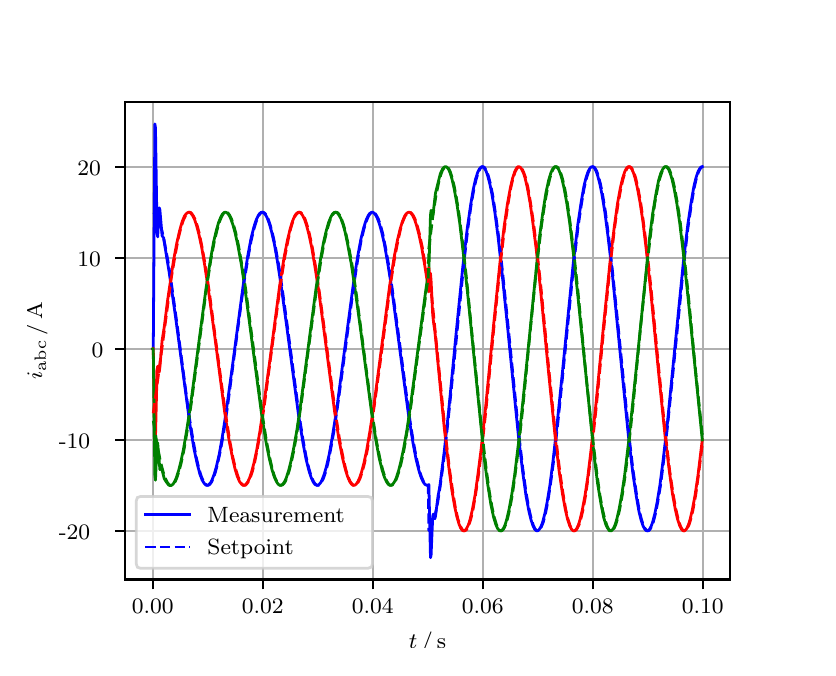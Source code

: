\begingroup%
\makeatletter%
\begin{pgfpicture}%
\pgfpathrectangle{\pgfpointorigin}{\pgfqpoint{3.9in}{3.1in}}%
\pgfusepath{use as bounding box, clip}%
\begin{pgfscope}%
\pgfsetbuttcap%
\pgfsetmiterjoin%
\definecolor{currentfill}{rgb}{1.0,1.0,1.0}%
\pgfsetfillcolor{currentfill}%
\pgfsetlinewidth{0.0pt}%
\definecolor{currentstroke}{rgb}{1.0,1.0,1.0}%
\pgfsetstrokecolor{currentstroke}%
\pgfsetdash{}{0pt}%
\pgfpathmoveto{\pgfqpoint{0.0in}{0.0in}}%
\pgfpathlineto{\pgfqpoint{3.9in}{0.0in}}%
\pgfpathlineto{\pgfqpoint{3.9in}{3.1in}}%
\pgfpathlineto{\pgfqpoint{0.0in}{3.1in}}%
\pgfpathclose%
\pgfusepath{fill}%
\end{pgfscope}%
\begin{pgfscope}%
\pgfsetbuttcap%
\pgfsetmiterjoin%
\definecolor{currentfill}{rgb}{1.0,1.0,1.0}%
\pgfsetfillcolor{currentfill}%
\pgfsetlinewidth{0.0pt}%
\definecolor{currentstroke}{rgb}{0.0,0.0,0.0}%
\pgfsetstrokecolor{currentstroke}%
\pgfsetstrokeopacity{0.0}%
\pgfsetdash{}{0pt}%
\pgfpathmoveto{\pgfqpoint{0.487in}{0.341in}}%
\pgfpathlineto{\pgfqpoint{3.51in}{0.341in}}%
\pgfpathlineto{\pgfqpoint{3.51in}{2.728in}}%
\pgfpathlineto{\pgfqpoint{0.487in}{2.728in}}%
\pgfpathclose%
\pgfusepath{fill}%
\end{pgfscope}%
\begin{pgfscope}%
\pgfpathrectangle{\pgfqpoint{0.487in}{0.341in}}{\pgfqpoint{3.022in}{2.387in}}%
\pgfusepath{clip}%
\pgfsetrectcap%
\pgfsetroundjoin%
\pgfsetlinewidth{0.803pt}%
\definecolor{currentstroke}{rgb}{0.69,0.69,0.69}%
\pgfsetstrokecolor{currentstroke}%
\pgfsetdash{}{0pt}%
\pgfpathmoveto{\pgfqpoint{0.625in}{0.341in}}%
\pgfpathlineto{\pgfqpoint{0.625in}{2.728in}}%
\pgfusepath{stroke}%
\end{pgfscope}%
\begin{pgfscope}%
\pgfsetbuttcap%
\pgfsetroundjoin%
\definecolor{currentfill}{rgb}{0.0,0.0,0.0}%
\pgfsetfillcolor{currentfill}%
\pgfsetlinewidth{0.803pt}%
\definecolor{currentstroke}{rgb}{0.0,0.0,0.0}%
\pgfsetstrokecolor{currentstroke}%
\pgfsetdash{}{0pt}%
\pgfsys@defobject{currentmarker}{\pgfqpoint{0.0in}{-0.049in}}{\pgfqpoint{0.0in}{0.0in}}{%
\pgfpathmoveto{\pgfqpoint{0.0in}{0.0in}}%
\pgfpathlineto{\pgfqpoint{0.0in}{-0.049in}}%
\pgfusepath{stroke,fill}%
}%
\begin{pgfscope}%
\pgfsys@transformshift{0.625in}{0.341in}%
\pgfsys@useobject{currentmarker}{}%
\end{pgfscope}%
\end{pgfscope}%
\begin{pgfscope}%
\definecolor{textcolor}{rgb}{0.0,0.0,0.0}%
\pgfsetstrokecolor{textcolor}%
\pgfsetfillcolor{textcolor}%
\pgftext[x=0.625in,y=0.244in,,top]{\color{textcolor}\rmfamily\fontsize{8.0}{9.6}\selectfont 0.00}%
\end{pgfscope}%
\begin{pgfscope}%
\pgfpathrectangle{\pgfqpoint{0.487in}{0.341in}}{\pgfqpoint{3.022in}{2.387in}}%
\pgfusepath{clip}%
\pgfsetrectcap%
\pgfsetroundjoin%
\pgfsetlinewidth{0.803pt}%
\definecolor{currentstroke}{rgb}{0.69,0.69,0.69}%
\pgfsetstrokecolor{currentstroke}%
\pgfsetdash{}{0pt}%
\pgfpathmoveto{\pgfqpoint{1.175in}{0.341in}}%
\pgfpathlineto{\pgfqpoint{1.175in}{2.728in}}%
\pgfusepath{stroke}%
\end{pgfscope}%
\begin{pgfscope}%
\pgfsetbuttcap%
\pgfsetroundjoin%
\definecolor{currentfill}{rgb}{0.0,0.0,0.0}%
\pgfsetfillcolor{currentfill}%
\pgfsetlinewidth{0.803pt}%
\definecolor{currentstroke}{rgb}{0.0,0.0,0.0}%
\pgfsetstrokecolor{currentstroke}%
\pgfsetdash{}{0pt}%
\pgfsys@defobject{currentmarker}{\pgfqpoint{0.0in}{-0.049in}}{\pgfqpoint{0.0in}{0.0in}}{%
\pgfpathmoveto{\pgfqpoint{0.0in}{0.0in}}%
\pgfpathlineto{\pgfqpoint{0.0in}{-0.049in}}%
\pgfusepath{stroke,fill}%
}%
\begin{pgfscope}%
\pgfsys@transformshift{1.175in}{0.341in}%
\pgfsys@useobject{currentmarker}{}%
\end{pgfscope}%
\end{pgfscope}%
\begin{pgfscope}%
\definecolor{textcolor}{rgb}{0.0,0.0,0.0}%
\pgfsetstrokecolor{textcolor}%
\pgfsetfillcolor{textcolor}%
\pgftext[x=1.175in,y=0.244in,,top]{\color{textcolor}\rmfamily\fontsize{8.0}{9.6}\selectfont 0.02}%
\end{pgfscope}%
\begin{pgfscope}%
\pgfpathrectangle{\pgfqpoint{0.487in}{0.341in}}{\pgfqpoint{3.022in}{2.387in}}%
\pgfusepath{clip}%
\pgfsetrectcap%
\pgfsetroundjoin%
\pgfsetlinewidth{0.803pt}%
\definecolor{currentstroke}{rgb}{0.69,0.69,0.69}%
\pgfsetstrokecolor{currentstroke}%
\pgfsetdash{}{0pt}%
\pgfpathmoveto{\pgfqpoint{1.725in}{0.341in}}%
\pgfpathlineto{\pgfqpoint{1.725in}{2.728in}}%
\pgfusepath{stroke}%
\end{pgfscope}%
\begin{pgfscope}%
\pgfsetbuttcap%
\pgfsetroundjoin%
\definecolor{currentfill}{rgb}{0.0,0.0,0.0}%
\pgfsetfillcolor{currentfill}%
\pgfsetlinewidth{0.803pt}%
\definecolor{currentstroke}{rgb}{0.0,0.0,0.0}%
\pgfsetstrokecolor{currentstroke}%
\pgfsetdash{}{0pt}%
\pgfsys@defobject{currentmarker}{\pgfqpoint{0.0in}{-0.049in}}{\pgfqpoint{0.0in}{0.0in}}{%
\pgfpathmoveto{\pgfqpoint{0.0in}{0.0in}}%
\pgfpathlineto{\pgfqpoint{0.0in}{-0.049in}}%
\pgfusepath{stroke,fill}%
}%
\begin{pgfscope}%
\pgfsys@transformshift{1.725in}{0.341in}%
\pgfsys@useobject{currentmarker}{}%
\end{pgfscope}%
\end{pgfscope}%
\begin{pgfscope}%
\definecolor{textcolor}{rgb}{0.0,0.0,0.0}%
\pgfsetstrokecolor{textcolor}%
\pgfsetfillcolor{textcolor}%
\pgftext[x=1.725in,y=0.244in,,top]{\color{textcolor}\rmfamily\fontsize{8.0}{9.6}\selectfont 0.04}%
\end{pgfscope}%
\begin{pgfscope}%
\pgfpathrectangle{\pgfqpoint{0.487in}{0.341in}}{\pgfqpoint{3.022in}{2.387in}}%
\pgfusepath{clip}%
\pgfsetrectcap%
\pgfsetroundjoin%
\pgfsetlinewidth{0.803pt}%
\definecolor{currentstroke}{rgb}{0.69,0.69,0.69}%
\pgfsetstrokecolor{currentstroke}%
\pgfsetdash{}{0pt}%
\pgfpathmoveto{\pgfqpoint{2.275in}{0.341in}}%
\pgfpathlineto{\pgfqpoint{2.275in}{2.728in}}%
\pgfusepath{stroke}%
\end{pgfscope}%
\begin{pgfscope}%
\pgfsetbuttcap%
\pgfsetroundjoin%
\definecolor{currentfill}{rgb}{0.0,0.0,0.0}%
\pgfsetfillcolor{currentfill}%
\pgfsetlinewidth{0.803pt}%
\definecolor{currentstroke}{rgb}{0.0,0.0,0.0}%
\pgfsetstrokecolor{currentstroke}%
\pgfsetdash{}{0pt}%
\pgfsys@defobject{currentmarker}{\pgfqpoint{0.0in}{-0.049in}}{\pgfqpoint{0.0in}{0.0in}}{%
\pgfpathmoveto{\pgfqpoint{0.0in}{0.0in}}%
\pgfpathlineto{\pgfqpoint{0.0in}{-0.049in}}%
\pgfusepath{stroke,fill}%
}%
\begin{pgfscope}%
\pgfsys@transformshift{2.275in}{0.341in}%
\pgfsys@useobject{currentmarker}{}%
\end{pgfscope}%
\end{pgfscope}%
\begin{pgfscope}%
\definecolor{textcolor}{rgb}{0.0,0.0,0.0}%
\pgfsetstrokecolor{textcolor}%
\pgfsetfillcolor{textcolor}%
\pgftext[x=2.275in,y=0.244in,,top]{\color{textcolor}\rmfamily\fontsize{8.0}{9.6}\selectfont 0.06}%
\end{pgfscope}%
\begin{pgfscope}%
\pgfpathrectangle{\pgfqpoint{0.487in}{0.341in}}{\pgfqpoint{3.022in}{2.387in}}%
\pgfusepath{clip}%
\pgfsetrectcap%
\pgfsetroundjoin%
\pgfsetlinewidth{0.803pt}%
\definecolor{currentstroke}{rgb}{0.69,0.69,0.69}%
\pgfsetstrokecolor{currentstroke}%
\pgfsetdash{}{0pt}%
\pgfpathmoveto{\pgfqpoint{2.825in}{0.341in}}%
\pgfpathlineto{\pgfqpoint{2.825in}{2.728in}}%
\pgfusepath{stroke}%
\end{pgfscope}%
\begin{pgfscope}%
\pgfsetbuttcap%
\pgfsetroundjoin%
\definecolor{currentfill}{rgb}{0.0,0.0,0.0}%
\pgfsetfillcolor{currentfill}%
\pgfsetlinewidth{0.803pt}%
\definecolor{currentstroke}{rgb}{0.0,0.0,0.0}%
\pgfsetstrokecolor{currentstroke}%
\pgfsetdash{}{0pt}%
\pgfsys@defobject{currentmarker}{\pgfqpoint{0.0in}{-0.049in}}{\pgfqpoint{0.0in}{0.0in}}{%
\pgfpathmoveto{\pgfqpoint{0.0in}{0.0in}}%
\pgfpathlineto{\pgfqpoint{0.0in}{-0.049in}}%
\pgfusepath{stroke,fill}%
}%
\begin{pgfscope}%
\pgfsys@transformshift{2.825in}{0.341in}%
\pgfsys@useobject{currentmarker}{}%
\end{pgfscope}%
\end{pgfscope}%
\begin{pgfscope}%
\definecolor{textcolor}{rgb}{0.0,0.0,0.0}%
\pgfsetstrokecolor{textcolor}%
\pgfsetfillcolor{textcolor}%
\pgftext[x=2.825in,y=0.244in,,top]{\color{textcolor}\rmfamily\fontsize{8.0}{9.6}\selectfont 0.08}%
\end{pgfscope}%
\begin{pgfscope}%
\pgfpathrectangle{\pgfqpoint{0.487in}{0.341in}}{\pgfqpoint{3.022in}{2.387in}}%
\pgfusepath{clip}%
\pgfsetrectcap%
\pgfsetroundjoin%
\pgfsetlinewidth{0.803pt}%
\definecolor{currentstroke}{rgb}{0.69,0.69,0.69}%
\pgfsetstrokecolor{currentstroke}%
\pgfsetdash{}{0pt}%
\pgfpathmoveto{\pgfqpoint{3.375in}{0.341in}}%
\pgfpathlineto{\pgfqpoint{3.375in}{2.728in}}%
\pgfusepath{stroke}%
\end{pgfscope}%
\begin{pgfscope}%
\pgfsetbuttcap%
\pgfsetroundjoin%
\definecolor{currentfill}{rgb}{0.0,0.0,0.0}%
\pgfsetfillcolor{currentfill}%
\pgfsetlinewidth{0.803pt}%
\definecolor{currentstroke}{rgb}{0.0,0.0,0.0}%
\pgfsetstrokecolor{currentstroke}%
\pgfsetdash{}{0pt}%
\pgfsys@defobject{currentmarker}{\pgfqpoint{0.0in}{-0.049in}}{\pgfqpoint{0.0in}{0.0in}}{%
\pgfpathmoveto{\pgfqpoint{0.0in}{0.0in}}%
\pgfpathlineto{\pgfqpoint{0.0in}{-0.049in}}%
\pgfusepath{stroke,fill}%
}%
\begin{pgfscope}%
\pgfsys@transformshift{3.375in}{0.341in}%
\pgfsys@useobject{currentmarker}{}%
\end{pgfscope}%
\end{pgfscope}%
\begin{pgfscope}%
\definecolor{textcolor}{rgb}{0.0,0.0,0.0}%
\pgfsetstrokecolor{textcolor}%
\pgfsetfillcolor{textcolor}%
\pgftext[x=3.375in,y=0.244in,,top]{\color{textcolor}\rmfamily\fontsize{8.0}{9.6}\selectfont 0.10}%
\end{pgfscope}%
\begin{pgfscope}%
\definecolor{textcolor}{rgb}{0.0,0.0,0.0}%
\pgfsetstrokecolor{textcolor}%
\pgfsetfillcolor{textcolor}%
\pgftext[x=1.999in,y=0.081in,,top]{\color{textcolor}\rmfamily\fontsize{8.0}{9.6}\selectfont \(\displaystyle t\,/\,\mathrm{s}\)}%
\end{pgfscope}%
\begin{pgfscope}%
\pgfpathrectangle{\pgfqpoint{0.487in}{0.341in}}{\pgfqpoint{3.022in}{2.387in}}%
\pgfusepath{clip}%
\pgfsetrectcap%
\pgfsetroundjoin%
\pgfsetlinewidth{0.803pt}%
\definecolor{currentstroke}{rgb}{0.69,0.69,0.69}%
\pgfsetstrokecolor{currentstroke}%
\pgfsetdash{}{0pt}%
\pgfpathmoveto{\pgfqpoint{0.487in}{0.584in}}%
\pgfpathlineto{\pgfqpoint{3.51in}{0.584in}}%
\pgfusepath{stroke}%
\end{pgfscope}%
\begin{pgfscope}%
\pgfsetbuttcap%
\pgfsetroundjoin%
\definecolor{currentfill}{rgb}{0.0,0.0,0.0}%
\pgfsetfillcolor{currentfill}%
\pgfsetlinewidth{0.803pt}%
\definecolor{currentstroke}{rgb}{0.0,0.0,0.0}%
\pgfsetstrokecolor{currentstroke}%
\pgfsetdash{}{0pt}%
\pgfsys@defobject{currentmarker}{\pgfqpoint{-0.049in}{0.0in}}{\pgfqpoint{-0.0in}{0.0in}}{%
\pgfpathmoveto{\pgfqpoint{-0.0in}{0.0in}}%
\pgfpathlineto{\pgfqpoint{-0.049in}{0.0in}}%
\pgfusepath{stroke,fill}%
}%
\begin{pgfscope}%
\pgfsys@transformshift{0.487in}{0.584in}%
\pgfsys@useobject{currentmarker}{}%
\end{pgfscope}%
\end{pgfscope}%
\begin{pgfscope}%
\definecolor{textcolor}{rgb}{0.0,0.0,0.0}%
\pgfsetstrokecolor{textcolor}%
\pgfsetfillcolor{textcolor}%
\pgftext[x=0.156in, y=0.542in, left, base]{\color{textcolor}\rmfamily\fontsize{8.0}{9.6}\selectfont −20}%
\end{pgfscope}%
\begin{pgfscope}%
\pgfpathrectangle{\pgfqpoint{0.487in}{0.341in}}{\pgfqpoint{3.022in}{2.387in}}%
\pgfusepath{clip}%
\pgfsetrectcap%
\pgfsetroundjoin%
\pgfsetlinewidth{0.803pt}%
\definecolor{currentstroke}{rgb}{0.69,0.69,0.69}%
\pgfsetstrokecolor{currentstroke}%
\pgfsetdash{}{0pt}%
\pgfpathmoveto{\pgfqpoint{0.487in}{1.039in}}%
\pgfpathlineto{\pgfqpoint{3.51in}{1.039in}}%
\pgfusepath{stroke}%
\end{pgfscope}%
\begin{pgfscope}%
\pgfsetbuttcap%
\pgfsetroundjoin%
\definecolor{currentfill}{rgb}{0.0,0.0,0.0}%
\pgfsetfillcolor{currentfill}%
\pgfsetlinewidth{0.803pt}%
\definecolor{currentstroke}{rgb}{0.0,0.0,0.0}%
\pgfsetstrokecolor{currentstroke}%
\pgfsetdash{}{0pt}%
\pgfsys@defobject{currentmarker}{\pgfqpoint{-0.049in}{0.0in}}{\pgfqpoint{-0.0in}{0.0in}}{%
\pgfpathmoveto{\pgfqpoint{-0.0in}{0.0in}}%
\pgfpathlineto{\pgfqpoint{-0.049in}{0.0in}}%
\pgfusepath{stroke,fill}%
}%
\begin{pgfscope}%
\pgfsys@transformshift{0.487in}{1.039in}%
\pgfsys@useobject{currentmarker}{}%
\end{pgfscope}%
\end{pgfscope}%
\begin{pgfscope}%
\definecolor{textcolor}{rgb}{0.0,0.0,0.0}%
\pgfsetstrokecolor{textcolor}%
\pgfsetfillcolor{textcolor}%
\pgftext[x=0.156in, y=0.997in, left, base]{\color{textcolor}\rmfamily\fontsize{8.0}{9.6}\selectfont −10}%
\end{pgfscope}%
\begin{pgfscope}%
\pgfpathrectangle{\pgfqpoint{0.487in}{0.341in}}{\pgfqpoint{3.022in}{2.387in}}%
\pgfusepath{clip}%
\pgfsetrectcap%
\pgfsetroundjoin%
\pgfsetlinewidth{0.803pt}%
\definecolor{currentstroke}{rgb}{0.69,0.69,0.69}%
\pgfsetstrokecolor{currentstroke}%
\pgfsetdash{}{0pt}%
\pgfpathmoveto{\pgfqpoint{0.487in}{1.494in}}%
\pgfpathlineto{\pgfqpoint{3.51in}{1.494in}}%
\pgfusepath{stroke}%
\end{pgfscope}%
\begin{pgfscope}%
\pgfsetbuttcap%
\pgfsetroundjoin%
\definecolor{currentfill}{rgb}{0.0,0.0,0.0}%
\pgfsetfillcolor{currentfill}%
\pgfsetlinewidth{0.803pt}%
\definecolor{currentstroke}{rgb}{0.0,0.0,0.0}%
\pgfsetstrokecolor{currentstroke}%
\pgfsetdash{}{0pt}%
\pgfsys@defobject{currentmarker}{\pgfqpoint{-0.049in}{0.0in}}{\pgfqpoint{-0.0in}{0.0in}}{%
\pgfpathmoveto{\pgfqpoint{-0.0in}{0.0in}}%
\pgfpathlineto{\pgfqpoint{-0.049in}{0.0in}}%
\pgfusepath{stroke,fill}%
}%
\begin{pgfscope}%
\pgfsys@transformshift{0.487in}{1.494in}%
\pgfsys@useobject{currentmarker}{}%
\end{pgfscope}%
\end{pgfscope}%
\begin{pgfscope}%
\definecolor{textcolor}{rgb}{0.0,0.0,0.0}%
\pgfsetstrokecolor{textcolor}%
\pgfsetfillcolor{textcolor}%
\pgftext[x=0.32in, y=1.452in, left, base]{\color{textcolor}\rmfamily\fontsize{8.0}{9.6}\selectfont 0}%
\end{pgfscope}%
\begin{pgfscope}%
\pgfpathrectangle{\pgfqpoint{0.487in}{0.341in}}{\pgfqpoint{3.022in}{2.387in}}%
\pgfusepath{clip}%
\pgfsetrectcap%
\pgfsetroundjoin%
\pgfsetlinewidth{0.803pt}%
\definecolor{currentstroke}{rgb}{0.69,0.69,0.69}%
\pgfsetstrokecolor{currentstroke}%
\pgfsetdash{}{0pt}%
\pgfpathmoveto{\pgfqpoint{0.487in}{1.95in}}%
\pgfpathlineto{\pgfqpoint{3.51in}{1.95in}}%
\pgfusepath{stroke}%
\end{pgfscope}%
\begin{pgfscope}%
\pgfsetbuttcap%
\pgfsetroundjoin%
\definecolor{currentfill}{rgb}{0.0,0.0,0.0}%
\pgfsetfillcolor{currentfill}%
\pgfsetlinewidth{0.803pt}%
\definecolor{currentstroke}{rgb}{0.0,0.0,0.0}%
\pgfsetstrokecolor{currentstroke}%
\pgfsetdash{}{0pt}%
\pgfsys@defobject{currentmarker}{\pgfqpoint{-0.049in}{0.0in}}{\pgfqpoint{-0.0in}{0.0in}}{%
\pgfpathmoveto{\pgfqpoint{-0.0in}{0.0in}}%
\pgfpathlineto{\pgfqpoint{-0.049in}{0.0in}}%
\pgfusepath{stroke,fill}%
}%
\begin{pgfscope}%
\pgfsys@transformshift{0.487in}{1.95in}%
\pgfsys@useobject{currentmarker}{}%
\end{pgfscope}%
\end{pgfscope}%
\begin{pgfscope}%
\definecolor{textcolor}{rgb}{0.0,0.0,0.0}%
\pgfsetstrokecolor{textcolor}%
\pgfsetfillcolor{textcolor}%
\pgftext[x=0.249in, y=1.908in, left, base]{\color{textcolor}\rmfamily\fontsize{8.0}{9.6}\selectfont 10}%
\end{pgfscope}%
\begin{pgfscope}%
\pgfpathrectangle{\pgfqpoint{0.487in}{0.341in}}{\pgfqpoint{3.022in}{2.387in}}%
\pgfusepath{clip}%
\pgfsetrectcap%
\pgfsetroundjoin%
\pgfsetlinewidth{0.803pt}%
\definecolor{currentstroke}{rgb}{0.69,0.69,0.69}%
\pgfsetstrokecolor{currentstroke}%
\pgfsetdash{}{0pt}%
\pgfpathmoveto{\pgfqpoint{0.487in}{2.405in}}%
\pgfpathlineto{\pgfqpoint{3.51in}{2.405in}}%
\pgfusepath{stroke}%
\end{pgfscope}%
\begin{pgfscope}%
\pgfsetbuttcap%
\pgfsetroundjoin%
\definecolor{currentfill}{rgb}{0.0,0.0,0.0}%
\pgfsetfillcolor{currentfill}%
\pgfsetlinewidth{0.803pt}%
\definecolor{currentstroke}{rgb}{0.0,0.0,0.0}%
\pgfsetstrokecolor{currentstroke}%
\pgfsetdash{}{0pt}%
\pgfsys@defobject{currentmarker}{\pgfqpoint{-0.049in}{0.0in}}{\pgfqpoint{-0.0in}{0.0in}}{%
\pgfpathmoveto{\pgfqpoint{-0.0in}{0.0in}}%
\pgfpathlineto{\pgfqpoint{-0.049in}{0.0in}}%
\pgfusepath{stroke,fill}%
}%
\begin{pgfscope}%
\pgfsys@transformshift{0.487in}{2.405in}%
\pgfsys@useobject{currentmarker}{}%
\end{pgfscope}%
\end{pgfscope}%
\begin{pgfscope}%
\definecolor{textcolor}{rgb}{0.0,0.0,0.0}%
\pgfsetstrokecolor{textcolor}%
\pgfsetfillcolor{textcolor}%
\pgftext[x=0.249in, y=2.363in, left, base]{\color{textcolor}\rmfamily\fontsize{8.0}{9.6}\selectfont 20}%
\end{pgfscope}%
\begin{pgfscope}%
\definecolor{textcolor}{rgb}{0.0,0.0,0.0}%
\pgfsetstrokecolor{textcolor}%
\pgfsetfillcolor{textcolor}%
\pgftext[x=0.1in,y=1.534in,,bottom,rotate=90.0]{\color{textcolor}\rmfamily\fontsize{8.0}{9.6}\selectfont \(\displaystyle i_{\mathrm{abc}}\,/\,\mathrm{A}\)}%
\end{pgfscope}%
\begin{pgfscope}%
\pgfpathrectangle{\pgfqpoint{0.487in}{0.341in}}{\pgfqpoint{3.022in}{2.387in}}%
\pgfusepath{clip}%
\pgfsetrectcap%
\pgfsetroundjoin%
\pgfsetlinewidth{1.004pt}%
\definecolor{currentstroke}{rgb}{0.0,0.0,1.0}%
\pgfsetstrokecolor{currentstroke}%
\pgfsetdash{}{0pt}%
\pgfpathmoveto{\pgfqpoint{0.625in}{1.494in}}%
\pgfpathlineto{\pgfqpoint{0.628in}{1.497in}}%
\pgfpathlineto{\pgfqpoint{0.636in}{2.619in}}%
\pgfpathlineto{\pgfqpoint{0.639in}{2.599in}}%
\pgfpathlineto{\pgfqpoint{0.647in}{2.074in}}%
\pgfpathlineto{\pgfqpoint{0.65in}{2.054in}}%
\pgfpathlineto{\pgfqpoint{0.658in}{2.199in}}%
\pgfpathlineto{\pgfqpoint{0.661in}{2.19in}}%
\pgfpathlineto{\pgfqpoint{0.672in}{2.06in}}%
\pgfpathlineto{\pgfqpoint{0.68in}{2.048in}}%
\pgfpathlineto{\pgfqpoint{0.685in}{2.016in}}%
\pgfpathlineto{\pgfqpoint{0.696in}{1.946in}}%
\pgfpathlineto{\pgfqpoint{0.707in}{1.88in}}%
\pgfpathlineto{\pgfqpoint{0.738in}{1.664in}}%
\pgfpathlineto{\pgfqpoint{0.812in}{1.111in}}%
\pgfpathlineto{\pgfqpoint{0.831in}{0.997in}}%
\pgfpathlineto{\pgfqpoint{0.848in}{0.918in}}%
\pgfpathlineto{\pgfqpoint{0.861in}{0.868in}}%
\pgfpathlineto{\pgfqpoint{0.872in}{0.839in}}%
\pgfpathlineto{\pgfqpoint{0.881in}{0.824in}}%
\pgfpathlineto{\pgfqpoint{0.889in}{0.815in}}%
\pgfpathlineto{\pgfqpoint{0.894in}{0.812in}}%
\pgfpathlineto{\pgfqpoint{0.9in}{0.812in}}%
\pgfpathlineto{\pgfqpoint{0.905in}{0.815in}}%
\pgfpathlineto{\pgfqpoint{0.914in}{0.824in}}%
\pgfpathlineto{\pgfqpoint{0.922in}{0.839in}}%
\pgfpathlineto{\pgfqpoint{0.933in}{0.868in}}%
\pgfpathlineto{\pgfqpoint{0.944in}{0.907in}}%
\pgfpathlineto{\pgfqpoint{0.958in}{0.968in}}%
\pgfpathlineto{\pgfqpoint{0.974in}{1.059in}}%
\pgfpathlineto{\pgfqpoint{0.993in}{1.184in}}%
\pgfpathlineto{\pgfqpoint{1.021in}{1.388in}}%
\pgfpathlineto{\pgfqpoint{1.079in}{1.823in}}%
\pgfpathlineto{\pgfqpoint{1.101in}{1.962in}}%
\pgfpathlineto{\pgfqpoint{1.117in}{2.047in}}%
\pgfpathlineto{\pgfqpoint{1.131in}{2.103in}}%
\pgfpathlineto{\pgfqpoint{1.142in}{2.137in}}%
\pgfpathlineto{\pgfqpoint{1.153in}{2.161in}}%
\pgfpathlineto{\pgfqpoint{1.161in}{2.172in}}%
\pgfpathlineto{\pgfqpoint{1.169in}{2.177in}}%
\pgfpathlineto{\pgfqpoint{1.175in}{2.177in}}%
\pgfpathlineto{\pgfqpoint{1.18in}{2.174in}}%
\pgfpathlineto{\pgfqpoint{1.189in}{2.165in}}%
\pgfpathlineto{\pgfqpoint{1.197in}{2.15in}}%
\pgfpathlineto{\pgfqpoint{1.208in}{2.121in}}%
\pgfpathlineto{\pgfqpoint{1.219in}{2.082in}}%
\pgfpathlineto{\pgfqpoint{1.233in}{2.021in}}%
\pgfpathlineto{\pgfqpoint{1.249in}{1.93in}}%
\pgfpathlineto{\pgfqpoint{1.268in}{1.805in}}%
\pgfpathlineto{\pgfqpoint{1.296in}{1.601in}}%
\pgfpathlineto{\pgfqpoint{1.354in}{1.166in}}%
\pgfpathlineto{\pgfqpoint{1.376in}{1.027in}}%
\pgfpathlineto{\pgfqpoint{1.392in}{0.942in}}%
\pgfpathlineto{\pgfqpoint{1.406in}{0.886in}}%
\pgfpathlineto{\pgfqpoint{1.417in}{0.852in}}%
\pgfpathlineto{\pgfqpoint{1.428in}{0.828in}}%
\pgfpathlineto{\pgfqpoint{1.436in}{0.817in}}%
\pgfpathlineto{\pgfqpoint{1.445in}{0.812in}}%
\pgfpathlineto{\pgfqpoint{1.45in}{0.812in}}%
\pgfpathlineto{\pgfqpoint{1.456in}{0.815in}}%
\pgfpathlineto{\pgfqpoint{1.464in}{0.824in}}%
\pgfpathlineto{\pgfqpoint{1.472in}{0.839in}}%
\pgfpathlineto{\pgfqpoint{1.483in}{0.868in}}%
\pgfpathlineto{\pgfqpoint{1.494in}{0.907in}}%
\pgfpathlineto{\pgfqpoint{1.508in}{0.968in}}%
\pgfpathlineto{\pgfqpoint{1.524in}{1.059in}}%
\pgfpathlineto{\pgfqpoint{1.544in}{1.184in}}%
\pgfpathlineto{\pgfqpoint{1.571in}{1.388in}}%
\pgfpathlineto{\pgfqpoint{1.629in}{1.823in}}%
\pgfpathlineto{\pgfqpoint{1.651in}{1.962in}}%
\pgfpathlineto{\pgfqpoint{1.667in}{2.047in}}%
\pgfpathlineto{\pgfqpoint{1.681in}{2.103in}}%
\pgfpathlineto{\pgfqpoint{1.692in}{2.137in}}%
\pgfpathlineto{\pgfqpoint{1.703in}{2.161in}}%
\pgfpathlineto{\pgfqpoint{1.711in}{2.172in}}%
\pgfpathlineto{\pgfqpoint{1.72in}{2.177in}}%
\pgfpathlineto{\pgfqpoint{1.725in}{2.177in}}%
\pgfpathlineto{\pgfqpoint{1.731in}{2.174in}}%
\pgfpathlineto{\pgfqpoint{1.739in}{2.165in}}%
\pgfpathlineto{\pgfqpoint{1.747in}{2.15in}}%
\pgfpathlineto{\pgfqpoint{1.758in}{2.121in}}%
\pgfpathlineto{\pgfqpoint{1.769in}{2.082in}}%
\pgfpathlineto{\pgfqpoint{1.783in}{2.021in}}%
\pgfpathlineto{\pgfqpoint{1.799in}{1.93in}}%
\pgfpathlineto{\pgfqpoint{1.819in}{1.805in}}%
\pgfpathlineto{\pgfqpoint{1.846in}{1.601in}}%
\pgfpathlineto{\pgfqpoint{1.904in}{1.166in}}%
\pgfpathlineto{\pgfqpoint{1.926in}{1.027in}}%
\pgfpathlineto{\pgfqpoint{1.942in}{0.942in}}%
\pgfpathlineto{\pgfqpoint{1.956in}{0.886in}}%
\pgfpathlineto{\pgfqpoint{1.967in}{0.852in}}%
\pgfpathlineto{\pgfqpoint{1.978in}{0.828in}}%
\pgfpathlineto{\pgfqpoint{1.986in}{0.817in}}%
\pgfpathlineto{\pgfqpoint{1.995in}{0.812in}}%
\pgfpathlineto{\pgfqpoint{2.0in}{0.812in}}%
\pgfpathlineto{\pgfqpoint{2.006in}{0.815in}}%
\pgfpathlineto{\pgfqpoint{2.014in}{0.45in}}%
\pgfpathlineto{\pgfqpoint{2.017in}{0.461in}}%
\pgfpathlineto{\pgfqpoint{2.025in}{0.654in}}%
\pgfpathlineto{\pgfqpoint{2.028in}{0.668in}}%
\pgfpathlineto{\pgfqpoint{2.036in}{0.645in}}%
\pgfpathlineto{\pgfqpoint{2.039in}{0.657in}}%
\pgfpathlineto{\pgfqpoint{2.052in}{0.759in}}%
\pgfpathlineto{\pgfqpoint{2.061in}{0.807in}}%
\pgfpathlineto{\pgfqpoint{2.083in}{0.982in}}%
\pgfpathlineto{\pgfqpoint{2.105in}{1.186in}}%
\pgfpathlineto{\pgfqpoint{2.143in}{1.58in}}%
\pgfpathlineto{\pgfqpoint{2.176in}{1.908in}}%
\pgfpathlineto{\pgfqpoint{2.198in}{2.097in}}%
\pgfpathlineto{\pgfqpoint{2.215in}{2.214in}}%
\pgfpathlineto{\pgfqpoint{2.228in}{2.292in}}%
\pgfpathlineto{\pgfqpoint{2.239in}{2.341in}}%
\pgfpathlineto{\pgfqpoint{2.25in}{2.376in}}%
\pgfpathlineto{\pgfqpoint{2.259in}{2.394in}}%
\pgfpathlineto{\pgfqpoint{2.267in}{2.403in}}%
\pgfpathlineto{\pgfqpoint{2.272in}{2.405in}}%
\pgfpathlineto{\pgfqpoint{2.278in}{2.403in}}%
\pgfpathlineto{\pgfqpoint{2.283in}{2.398in}}%
\pgfpathlineto{\pgfqpoint{2.292in}{2.383in}}%
\pgfpathlineto{\pgfqpoint{2.3in}{2.36in}}%
\pgfpathlineto{\pgfqpoint{2.311in}{2.318in}}%
\pgfpathlineto{\pgfqpoint{2.322in}{2.263in}}%
\pgfpathlineto{\pgfqpoint{2.336in}{2.177in}}%
\pgfpathlineto{\pgfqpoint{2.352in}{2.053in}}%
\pgfpathlineto{\pgfqpoint{2.371in}{1.882in}}%
\pgfpathlineto{\pgfqpoint{2.399in}{1.608in}}%
\pgfpathlineto{\pgfqpoint{2.454in}{1.056in}}%
\pgfpathlineto{\pgfqpoint{2.476in}{0.871in}}%
\pgfpathlineto{\pgfqpoint{2.492in}{0.758in}}%
\pgfpathlineto{\pgfqpoint{2.506in}{0.683in}}%
\pgfpathlineto{\pgfqpoint{2.517in}{0.638in}}%
\pgfpathlineto{\pgfqpoint{2.528in}{0.606in}}%
\pgfpathlineto{\pgfqpoint{2.536in}{0.591in}}%
\pgfpathlineto{\pgfqpoint{2.542in}{0.586in}}%
\pgfpathlineto{\pgfqpoint{2.547in}{0.584in}}%
\pgfpathlineto{\pgfqpoint{2.553in}{0.586in}}%
\pgfpathlineto{\pgfqpoint{2.558in}{0.591in}}%
\pgfpathlineto{\pgfqpoint{2.567in}{0.606in}}%
\pgfpathlineto{\pgfqpoint{2.575in}{0.628in}}%
\pgfpathlineto{\pgfqpoint{2.586in}{0.671in}}%
\pgfpathlineto{\pgfqpoint{2.597in}{0.726in}}%
\pgfpathlineto{\pgfqpoint{2.611in}{0.811in}}%
\pgfpathlineto{\pgfqpoint{2.627in}{0.936in}}%
\pgfpathlineto{\pgfqpoint{2.646in}{1.107in}}%
\pgfpathlineto{\pgfqpoint{2.674in}{1.38in}}%
\pgfpathlineto{\pgfqpoint{2.729in}{1.933in}}%
\pgfpathlineto{\pgfqpoint{2.751in}{2.118in}}%
\pgfpathlineto{\pgfqpoint{2.768in}{2.231in}}%
\pgfpathlineto{\pgfqpoint{2.781in}{2.306in}}%
\pgfpathlineto{\pgfqpoint{2.792in}{2.351in}}%
\pgfpathlineto{\pgfqpoint{2.803in}{2.383in}}%
\pgfpathlineto{\pgfqpoint{2.812in}{2.398in}}%
\pgfpathlineto{\pgfqpoint{2.817in}{2.403in}}%
\pgfpathlineto{\pgfqpoint{2.823in}{2.405in}}%
\pgfpathlineto{\pgfqpoint{2.828in}{2.403in}}%
\pgfpathlineto{\pgfqpoint{2.834in}{2.398in}}%
\pgfpathlineto{\pgfqpoint{2.842in}{2.383in}}%
\pgfpathlineto{\pgfqpoint{2.85in}{2.36in}}%
\pgfpathlineto{\pgfqpoint{2.861in}{2.318in}}%
\pgfpathlineto{\pgfqpoint{2.872in}{2.263in}}%
\pgfpathlineto{\pgfqpoint{2.886in}{2.177in}}%
\pgfpathlineto{\pgfqpoint{2.902in}{2.053in}}%
\pgfpathlineto{\pgfqpoint{2.922in}{1.882in}}%
\pgfpathlineto{\pgfqpoint{2.949in}{1.608in}}%
\pgfpathlineto{\pgfqpoint{3.004in}{1.056in}}%
\pgfpathlineto{\pgfqpoint{3.026in}{0.871in}}%
\pgfpathlineto{\pgfqpoint{3.043in}{0.758in}}%
\pgfpathlineto{\pgfqpoint{3.056in}{0.683in}}%
\pgfpathlineto{\pgfqpoint{3.067in}{0.638in}}%
\pgfpathlineto{\pgfqpoint{3.078in}{0.606in}}%
\pgfpathlineto{\pgfqpoint{3.087in}{0.591in}}%
\pgfpathlineto{\pgfqpoint{3.092in}{0.586in}}%
\pgfpathlineto{\pgfqpoint{3.098in}{0.584in}}%
\pgfpathlineto{\pgfqpoint{3.103in}{0.586in}}%
\pgfpathlineto{\pgfqpoint{3.109in}{0.591in}}%
\pgfpathlineto{\pgfqpoint{3.117in}{0.606in}}%
\pgfpathlineto{\pgfqpoint{3.125in}{0.628in}}%
\pgfpathlineto{\pgfqpoint{3.136in}{0.671in}}%
\pgfpathlineto{\pgfqpoint{3.147in}{0.726in}}%
\pgfpathlineto{\pgfqpoint{3.161in}{0.811in}}%
\pgfpathlineto{\pgfqpoint{3.177in}{0.936in}}%
\pgfpathlineto{\pgfqpoint{3.197in}{1.107in}}%
\pgfpathlineto{\pgfqpoint{3.224in}{1.38in}}%
\pgfpathlineto{\pgfqpoint{3.279in}{1.933in}}%
\pgfpathlineto{\pgfqpoint{3.301in}{2.118in}}%
\pgfpathlineto{\pgfqpoint{3.318in}{2.231in}}%
\pgfpathlineto{\pgfqpoint{3.331in}{2.306in}}%
\pgfpathlineto{\pgfqpoint{3.342in}{2.351in}}%
\pgfpathlineto{\pgfqpoint{3.353in}{2.383in}}%
\pgfpathlineto{\pgfqpoint{3.362in}{2.398in}}%
\pgfpathlineto{\pgfqpoint{3.367in}{2.403in}}%
\pgfpathlineto{\pgfqpoint{3.373in}{2.405in}}%
\pgfpathlineto{\pgfqpoint{3.373in}{2.405in}}%
\pgfusepath{stroke}%
\end{pgfscope}%
\begin{pgfscope}%
\pgfpathrectangle{\pgfqpoint{0.487in}{0.341in}}{\pgfqpoint{3.022in}{2.387in}}%
\pgfusepath{clip}%
\pgfsetrectcap%
\pgfsetroundjoin%
\pgfsetlinewidth{1.004pt}%
\definecolor{currentstroke}{rgb}{1.0,0.0,0.0}%
\pgfsetstrokecolor{currentstroke}%
\pgfsetdash{}{0pt}%
\pgfpathmoveto{\pgfqpoint{0.625in}{1.494in}}%
\pgfpathlineto{\pgfqpoint{0.628in}{1.498in}}%
\pgfpathlineto{\pgfqpoint{0.636in}{1.002in}}%
\pgfpathlineto{\pgfqpoint{0.639in}{1.047in}}%
\pgfpathlineto{\pgfqpoint{0.647in}{1.384in}}%
\pgfpathlineto{\pgfqpoint{0.65in}{1.407in}}%
\pgfpathlineto{\pgfqpoint{0.655in}{1.377in}}%
\pgfpathlineto{\pgfqpoint{0.658in}{1.378in}}%
\pgfpathlineto{\pgfqpoint{0.661in}{1.402in}}%
\pgfpathlineto{\pgfqpoint{0.672in}{1.535in}}%
\pgfpathlineto{\pgfqpoint{0.683in}{1.604in}}%
\pgfpathlineto{\pgfqpoint{0.699in}{1.733in}}%
\pgfpathlineto{\pgfqpoint{0.729in}{1.935in}}%
\pgfpathlineto{\pgfqpoint{0.746in}{2.025in}}%
\pgfpathlineto{\pgfqpoint{0.76in}{2.086in}}%
\pgfpathlineto{\pgfqpoint{0.773in}{2.132in}}%
\pgfpathlineto{\pgfqpoint{0.784in}{2.158in}}%
\pgfpathlineto{\pgfqpoint{0.793in}{2.17in}}%
\pgfpathlineto{\pgfqpoint{0.801in}{2.176in}}%
\pgfpathlineto{\pgfqpoint{0.806in}{2.177in}}%
\pgfpathlineto{\pgfqpoint{0.812in}{2.176in}}%
\pgfpathlineto{\pgfqpoint{0.817in}{2.171in}}%
\pgfpathlineto{\pgfqpoint{0.826in}{2.159in}}%
\pgfpathlineto{\pgfqpoint{0.834in}{2.142in}}%
\pgfpathlineto{\pgfqpoint{0.845in}{2.109in}}%
\pgfpathlineto{\pgfqpoint{0.856in}{2.067in}}%
\pgfpathlineto{\pgfqpoint{0.87in}{2.002in}}%
\pgfpathlineto{\pgfqpoint{0.886in}{1.907in}}%
\pgfpathlineto{\pgfqpoint{0.905in}{1.779in}}%
\pgfpathlineto{\pgfqpoint{0.936in}{1.552in}}%
\pgfpathlineto{\pgfqpoint{0.985in}{1.178in}}%
\pgfpathlineto{\pgfqpoint{1.007in}{1.037in}}%
\pgfpathlineto{\pgfqpoint{1.024in}{0.95in}}%
\pgfpathlineto{\pgfqpoint{1.037in}{0.893in}}%
\pgfpathlineto{\pgfqpoint{1.048in}{0.857in}}%
\pgfpathlineto{\pgfqpoint{1.059in}{0.831in}}%
\pgfpathlineto{\pgfqpoint{1.068in}{0.819in}}%
\pgfpathlineto{\pgfqpoint{1.076in}{0.812in}}%
\pgfpathlineto{\pgfqpoint{1.081in}{0.812in}}%
\pgfpathlineto{\pgfqpoint{1.087in}{0.813in}}%
\pgfpathlineto{\pgfqpoint{1.092in}{0.818in}}%
\pgfpathlineto{\pgfqpoint{1.101in}{0.83in}}%
\pgfpathlineto{\pgfqpoint{1.109in}{0.847in}}%
\pgfpathlineto{\pgfqpoint{1.12in}{0.88in}}%
\pgfpathlineto{\pgfqpoint{1.131in}{0.922in}}%
\pgfpathlineto{\pgfqpoint{1.145in}{0.987in}}%
\pgfpathlineto{\pgfqpoint{1.161in}{1.081in}}%
\pgfpathlineto{\pgfqpoint{1.18in}{1.21in}}%
\pgfpathlineto{\pgfqpoint{1.211in}{1.437in}}%
\pgfpathlineto{\pgfqpoint{1.26in}{1.811in}}%
\pgfpathlineto{\pgfqpoint{1.282in}{1.951in}}%
\pgfpathlineto{\pgfqpoint{1.299in}{2.038in}}%
\pgfpathlineto{\pgfqpoint{1.313in}{2.096in}}%
\pgfpathlineto{\pgfqpoint{1.324in}{2.132in}}%
\pgfpathlineto{\pgfqpoint{1.335in}{2.158in}}%
\pgfpathlineto{\pgfqpoint{1.343in}{2.17in}}%
\pgfpathlineto{\pgfqpoint{1.351in}{2.176in}}%
\pgfpathlineto{\pgfqpoint{1.357in}{2.177in}}%
\pgfpathlineto{\pgfqpoint{1.362in}{2.176in}}%
\pgfpathlineto{\pgfqpoint{1.368in}{2.171in}}%
\pgfpathlineto{\pgfqpoint{1.376in}{2.159in}}%
\pgfpathlineto{\pgfqpoint{1.384in}{2.142in}}%
\pgfpathlineto{\pgfqpoint{1.395in}{2.109in}}%
\pgfpathlineto{\pgfqpoint{1.406in}{2.067in}}%
\pgfpathlineto{\pgfqpoint{1.42in}{2.002in}}%
\pgfpathlineto{\pgfqpoint{1.436in}{1.907in}}%
\pgfpathlineto{\pgfqpoint{1.456in}{1.779in}}%
\pgfpathlineto{\pgfqpoint{1.486in}{1.552in}}%
\pgfpathlineto{\pgfqpoint{1.535in}{1.178in}}%
\pgfpathlineto{\pgfqpoint{1.557in}{1.037in}}%
\pgfpathlineto{\pgfqpoint{1.574in}{0.95in}}%
\pgfpathlineto{\pgfqpoint{1.588in}{0.893in}}%
\pgfpathlineto{\pgfqpoint{1.599in}{0.857in}}%
\pgfpathlineto{\pgfqpoint{1.61in}{0.831in}}%
\pgfpathlineto{\pgfqpoint{1.618in}{0.819in}}%
\pgfpathlineto{\pgfqpoint{1.626in}{0.812in}}%
\pgfpathlineto{\pgfqpoint{1.632in}{0.812in}}%
\pgfpathlineto{\pgfqpoint{1.637in}{0.813in}}%
\pgfpathlineto{\pgfqpoint{1.643in}{0.818in}}%
\pgfpathlineto{\pgfqpoint{1.651in}{0.83in}}%
\pgfpathlineto{\pgfqpoint{1.659in}{0.847in}}%
\pgfpathlineto{\pgfqpoint{1.67in}{0.88in}}%
\pgfpathlineto{\pgfqpoint{1.681in}{0.922in}}%
\pgfpathlineto{\pgfqpoint{1.695in}{0.987in}}%
\pgfpathlineto{\pgfqpoint{1.711in}{1.081in}}%
\pgfpathlineto{\pgfqpoint{1.731in}{1.21in}}%
\pgfpathlineto{\pgfqpoint{1.761in}{1.437in}}%
\pgfpathlineto{\pgfqpoint{1.81in}{1.811in}}%
\pgfpathlineto{\pgfqpoint{1.832in}{1.951in}}%
\pgfpathlineto{\pgfqpoint{1.849in}{2.038in}}%
\pgfpathlineto{\pgfqpoint{1.863in}{2.096in}}%
\pgfpathlineto{\pgfqpoint{1.874in}{2.132in}}%
\pgfpathlineto{\pgfqpoint{1.885in}{2.158in}}%
\pgfpathlineto{\pgfqpoint{1.893in}{2.17in}}%
\pgfpathlineto{\pgfqpoint{1.901in}{2.176in}}%
\pgfpathlineto{\pgfqpoint{1.907in}{2.177in}}%
\pgfpathlineto{\pgfqpoint{1.912in}{2.176in}}%
\pgfpathlineto{\pgfqpoint{1.918in}{2.171in}}%
\pgfpathlineto{\pgfqpoint{1.926in}{2.159in}}%
\pgfpathlineto{\pgfqpoint{1.934in}{2.142in}}%
\pgfpathlineto{\pgfqpoint{1.945in}{2.109in}}%
\pgfpathlineto{\pgfqpoint{1.956in}{2.067in}}%
\pgfpathlineto{\pgfqpoint{1.97in}{2.002in}}%
\pgfpathlineto{\pgfqpoint{1.986in}{1.907in}}%
\pgfpathlineto{\pgfqpoint{2.006in}{1.779in}}%
\pgfpathlineto{\pgfqpoint{2.011in}{1.865in}}%
\pgfpathlineto{\pgfqpoint{2.014in}{1.872in}}%
\pgfpathlineto{\pgfqpoint{2.017in}{1.836in}}%
\pgfpathlineto{\pgfqpoint{2.025in}{1.667in}}%
\pgfpathlineto{\pgfqpoint{2.03in}{1.621in}}%
\pgfpathlineto{\pgfqpoint{2.036in}{1.582in}}%
\pgfpathlineto{\pgfqpoint{2.083in}{1.098in}}%
\pgfpathlineto{\pgfqpoint{2.105in}{0.907in}}%
\pgfpathlineto{\pgfqpoint{2.121in}{0.787in}}%
\pgfpathlineto{\pgfqpoint{2.135in}{0.706in}}%
\pgfpathlineto{\pgfqpoint{2.146in}{0.655in}}%
\pgfpathlineto{\pgfqpoint{2.157in}{0.617in}}%
\pgfpathlineto{\pgfqpoint{2.165in}{0.598in}}%
\pgfpathlineto{\pgfqpoint{2.173in}{0.587in}}%
\pgfpathlineto{\pgfqpoint{2.179in}{0.584in}}%
\pgfpathlineto{\pgfqpoint{2.184in}{0.585in}}%
\pgfpathlineto{\pgfqpoint{2.19in}{0.589in}}%
\pgfpathlineto{\pgfqpoint{2.195in}{0.597in}}%
\pgfpathlineto{\pgfqpoint{2.204in}{0.615in}}%
\pgfpathlineto{\pgfqpoint{2.212in}{0.641in}}%
\pgfpathlineto{\pgfqpoint{2.223in}{0.688in}}%
\pgfpathlineto{\pgfqpoint{2.237in}{0.763in}}%
\pgfpathlineto{\pgfqpoint{2.25in}{0.857in}}%
\pgfpathlineto{\pgfqpoint{2.267in}{0.99in}}%
\pgfpathlineto{\pgfqpoint{2.289in}{1.195in}}%
\pgfpathlineto{\pgfqpoint{2.33in}{1.618in}}%
\pgfpathlineto{\pgfqpoint{2.363in}{1.941in}}%
\pgfpathlineto{\pgfqpoint{2.382in}{2.104in}}%
\pgfpathlineto{\pgfqpoint{2.399in}{2.22in}}%
\pgfpathlineto{\pgfqpoint{2.413in}{2.297in}}%
\pgfpathlineto{\pgfqpoint{2.424in}{2.345in}}%
\pgfpathlineto{\pgfqpoint{2.435in}{2.379in}}%
\pgfpathlineto{\pgfqpoint{2.443in}{2.395in}}%
\pgfpathlineto{\pgfqpoint{2.448in}{2.402in}}%
\pgfpathlineto{\pgfqpoint{2.454in}{2.405in}}%
\pgfpathlineto{\pgfqpoint{2.459in}{2.404in}}%
\pgfpathlineto{\pgfqpoint{2.465in}{2.4in}}%
\pgfpathlineto{\pgfqpoint{2.47in}{2.392in}}%
\pgfpathlineto{\pgfqpoint{2.479in}{2.374in}}%
\pgfpathlineto{\pgfqpoint{2.487in}{2.348in}}%
\pgfpathlineto{\pgfqpoint{2.498in}{2.301in}}%
\pgfpathlineto{\pgfqpoint{2.512in}{2.225in}}%
\pgfpathlineto{\pgfqpoint{2.525in}{2.132in}}%
\pgfpathlineto{\pgfqpoint{2.542in}{1.998in}}%
\pgfpathlineto{\pgfqpoint{2.564in}{1.794in}}%
\pgfpathlineto{\pgfqpoint{2.605in}{1.371in}}%
\pgfpathlineto{\pgfqpoint{2.638in}{1.048in}}%
\pgfpathlineto{\pgfqpoint{2.657in}{0.885in}}%
\pgfpathlineto{\pgfqpoint{2.674in}{0.769in}}%
\pgfpathlineto{\pgfqpoint{2.688in}{0.692in}}%
\pgfpathlineto{\pgfqpoint{2.699in}{0.644in}}%
\pgfpathlineto{\pgfqpoint{2.71in}{0.61in}}%
\pgfpathlineto{\pgfqpoint{2.718in}{0.594in}}%
\pgfpathlineto{\pgfqpoint{2.724in}{0.587in}}%
\pgfpathlineto{\pgfqpoint{2.729in}{0.584in}}%
\pgfpathlineto{\pgfqpoint{2.735in}{0.585in}}%
\pgfpathlineto{\pgfqpoint{2.74in}{0.589in}}%
\pgfpathlineto{\pgfqpoint{2.746in}{0.597in}}%
\pgfpathlineto{\pgfqpoint{2.754in}{0.615in}}%
\pgfpathlineto{\pgfqpoint{2.762in}{0.641in}}%
\pgfpathlineto{\pgfqpoint{2.773in}{0.688in}}%
\pgfpathlineto{\pgfqpoint{2.787in}{0.763in}}%
\pgfpathlineto{\pgfqpoint{2.801in}{0.857in}}%
\pgfpathlineto{\pgfqpoint{2.817in}{0.99in}}%
\pgfpathlineto{\pgfqpoint{2.839in}{1.195in}}%
\pgfpathlineto{\pgfqpoint{2.88in}{1.618in}}%
\pgfpathlineto{\pgfqpoint{2.913in}{1.941in}}%
\pgfpathlineto{\pgfqpoint{2.933in}{2.104in}}%
\pgfpathlineto{\pgfqpoint{2.949in}{2.22in}}%
\pgfpathlineto{\pgfqpoint{2.963in}{2.297in}}%
\pgfpathlineto{\pgfqpoint{2.974in}{2.345in}}%
\pgfpathlineto{\pgfqpoint{2.985in}{2.379in}}%
\pgfpathlineto{\pgfqpoint{2.993in}{2.395in}}%
\pgfpathlineto{\pgfqpoint{2.999in}{2.402in}}%
\pgfpathlineto{\pgfqpoint{3.004in}{2.405in}}%
\pgfpathlineto{\pgfqpoint{3.01in}{2.404in}}%
\pgfpathlineto{\pgfqpoint{3.015in}{2.4in}}%
\pgfpathlineto{\pgfqpoint{3.021in}{2.392in}}%
\pgfpathlineto{\pgfqpoint{3.029in}{2.374in}}%
\pgfpathlineto{\pgfqpoint{3.037in}{2.348in}}%
\pgfpathlineto{\pgfqpoint{3.048in}{2.301in}}%
\pgfpathlineto{\pgfqpoint{3.062in}{2.225in}}%
\pgfpathlineto{\pgfqpoint{3.076in}{2.132in}}%
\pgfpathlineto{\pgfqpoint{3.092in}{1.998in}}%
\pgfpathlineto{\pgfqpoint{3.114in}{1.794in}}%
\pgfpathlineto{\pgfqpoint{3.155in}{1.371in}}%
\pgfpathlineto{\pgfqpoint{3.188in}{1.048in}}%
\pgfpathlineto{\pgfqpoint{3.208in}{0.885in}}%
\pgfpathlineto{\pgfqpoint{3.224in}{0.769in}}%
\pgfpathlineto{\pgfqpoint{3.238in}{0.692in}}%
\pgfpathlineto{\pgfqpoint{3.249in}{0.644in}}%
\pgfpathlineto{\pgfqpoint{3.26in}{0.61in}}%
\pgfpathlineto{\pgfqpoint{3.268in}{0.594in}}%
\pgfpathlineto{\pgfqpoint{3.274in}{0.587in}}%
\pgfpathlineto{\pgfqpoint{3.279in}{0.584in}}%
\pgfpathlineto{\pgfqpoint{3.285in}{0.585in}}%
\pgfpathlineto{\pgfqpoint{3.29in}{0.589in}}%
\pgfpathlineto{\pgfqpoint{3.296in}{0.597in}}%
\pgfpathlineto{\pgfqpoint{3.304in}{0.615in}}%
\pgfpathlineto{\pgfqpoint{3.312in}{0.641in}}%
\pgfpathlineto{\pgfqpoint{3.323in}{0.688in}}%
\pgfpathlineto{\pgfqpoint{3.337in}{0.763in}}%
\pgfpathlineto{\pgfqpoint{3.351in}{0.857in}}%
\pgfpathlineto{\pgfqpoint{3.367in}{0.99in}}%
\pgfpathlineto{\pgfqpoint{3.373in}{1.039in}}%
\pgfpathlineto{\pgfqpoint{3.373in}{1.039in}}%
\pgfusepath{stroke}%
\end{pgfscope}%
\begin{pgfscope}%
\pgfpathrectangle{\pgfqpoint{0.487in}{0.341in}}{\pgfqpoint{3.022in}{2.387in}}%
\pgfusepath{clip}%
\pgfsetrectcap%
\pgfsetroundjoin%
\pgfsetlinewidth{1.004pt}%
\definecolor{currentstroke}{rgb}{0.0,0.5,0.0}%
\pgfsetstrokecolor{currentstroke}%
\pgfsetdash{}{0pt}%
\pgfpathmoveto{\pgfqpoint{0.625in}{1.494in}}%
\pgfpathlineto{\pgfqpoint{0.628in}{1.488in}}%
\pgfpathlineto{\pgfqpoint{0.636in}{0.862in}}%
\pgfpathlineto{\pgfqpoint{0.639in}{0.837in}}%
\pgfpathlineto{\pgfqpoint{0.647in}{1.025in}}%
\pgfpathlineto{\pgfqpoint{0.65in}{1.023in}}%
\pgfpathlineto{\pgfqpoint{0.661in}{0.891in}}%
\pgfpathlineto{\pgfqpoint{0.663in}{0.89in}}%
\pgfpathlineto{\pgfqpoint{0.666in}{0.894in}}%
\pgfpathlineto{\pgfqpoint{0.669in}{0.895in}}%
\pgfpathlineto{\pgfqpoint{0.672in}{0.888in}}%
\pgfpathlineto{\pgfqpoint{0.683in}{0.845in}}%
\pgfpathlineto{\pgfqpoint{0.691in}{0.832in}}%
\pgfpathlineto{\pgfqpoint{0.705in}{0.813in}}%
\pgfpathlineto{\pgfqpoint{0.71in}{0.811in}}%
\pgfpathlineto{\pgfqpoint{0.716in}{0.811in}}%
\pgfpathlineto{\pgfqpoint{0.721in}{0.813in}}%
\pgfpathlineto{\pgfqpoint{0.727in}{0.818in}}%
\pgfpathlineto{\pgfqpoint{0.735in}{0.831in}}%
\pgfpathlineto{\pgfqpoint{0.743in}{0.849in}}%
\pgfpathlineto{\pgfqpoint{0.754in}{0.883in}}%
\pgfpathlineto{\pgfqpoint{0.765in}{0.926in}}%
\pgfpathlineto{\pgfqpoint{0.779in}{0.992in}}%
\pgfpathlineto{\pgfqpoint{0.795in}{1.087in}}%
\pgfpathlineto{\pgfqpoint{0.815in}{1.217in}}%
\pgfpathlineto{\pgfqpoint{0.845in}{1.444in}}%
\pgfpathlineto{\pgfqpoint{0.892in}{1.798in}}%
\pgfpathlineto{\pgfqpoint{0.914in}{1.941in}}%
\pgfpathlineto{\pgfqpoint{0.93in}{2.03in}}%
\pgfpathlineto{\pgfqpoint{0.944in}{2.089in}}%
\pgfpathlineto{\pgfqpoint{0.955in}{2.127in}}%
\pgfpathlineto{\pgfqpoint{0.966in}{2.154in}}%
\pgfpathlineto{\pgfqpoint{0.974in}{2.168in}}%
\pgfpathlineto{\pgfqpoint{0.982in}{2.176in}}%
\pgfpathlineto{\pgfqpoint{0.988in}{2.177in}}%
\pgfpathlineto{\pgfqpoint{0.993in}{2.176in}}%
\pgfpathlineto{\pgfqpoint{0.999in}{2.173in}}%
\pgfpathlineto{\pgfqpoint{1.007in}{2.162in}}%
\pgfpathlineto{\pgfqpoint{1.015in}{2.146in}}%
\pgfpathlineto{\pgfqpoint{1.026in}{2.115in}}%
\pgfpathlineto{\pgfqpoint{1.037in}{2.075in}}%
\pgfpathlineto{\pgfqpoint{1.051in}{2.011in}}%
\pgfpathlineto{\pgfqpoint{1.068in}{1.919in}}%
\pgfpathlineto{\pgfqpoint{1.087in}{1.792in}}%
\pgfpathlineto{\pgfqpoint{1.114in}{1.587in}}%
\pgfpathlineto{\pgfqpoint{1.169in}{1.172in}}%
\pgfpathlineto{\pgfqpoint{1.191in}{1.032in}}%
\pgfpathlineto{\pgfqpoint{1.208in}{0.946in}}%
\pgfpathlineto{\pgfqpoint{1.222in}{0.889in}}%
\pgfpathlineto{\pgfqpoint{1.233in}{0.854in}}%
\pgfpathlineto{\pgfqpoint{1.244in}{0.83in}}%
\pgfpathlineto{\pgfqpoint{1.252in}{0.818in}}%
\pgfpathlineto{\pgfqpoint{1.26in}{0.812in}}%
\pgfpathlineto{\pgfqpoint{1.266in}{0.812in}}%
\pgfpathlineto{\pgfqpoint{1.271in}{0.814in}}%
\pgfpathlineto{\pgfqpoint{1.277in}{0.819in}}%
\pgfpathlineto{\pgfqpoint{1.285in}{0.831in}}%
\pgfpathlineto{\pgfqpoint{1.293in}{0.849in}}%
\pgfpathlineto{\pgfqpoint{1.304in}{0.883in}}%
\pgfpathlineto{\pgfqpoint{1.315in}{0.926in}}%
\pgfpathlineto{\pgfqpoint{1.329in}{0.992in}}%
\pgfpathlineto{\pgfqpoint{1.346in}{1.087in}}%
\pgfpathlineto{\pgfqpoint{1.365in}{1.217in}}%
\pgfpathlineto{\pgfqpoint{1.395in}{1.444in}}%
\pgfpathlineto{\pgfqpoint{1.442in}{1.798in}}%
\pgfpathlineto{\pgfqpoint{1.464in}{1.941in}}%
\pgfpathlineto{\pgfqpoint{1.48in}{2.03in}}%
\pgfpathlineto{\pgfqpoint{1.494in}{2.089in}}%
\pgfpathlineto{\pgfqpoint{1.505in}{2.127in}}%
\pgfpathlineto{\pgfqpoint{1.516in}{2.154in}}%
\pgfpathlineto{\pgfqpoint{1.524in}{2.168in}}%
\pgfpathlineto{\pgfqpoint{1.533in}{2.176in}}%
\pgfpathlineto{\pgfqpoint{1.538in}{2.177in}}%
\pgfpathlineto{\pgfqpoint{1.544in}{2.176in}}%
\pgfpathlineto{\pgfqpoint{1.549in}{2.173in}}%
\pgfpathlineto{\pgfqpoint{1.557in}{2.162in}}%
\pgfpathlineto{\pgfqpoint{1.566in}{2.146in}}%
\pgfpathlineto{\pgfqpoint{1.577in}{2.115in}}%
\pgfpathlineto{\pgfqpoint{1.588in}{2.075in}}%
\pgfpathlineto{\pgfqpoint{1.601in}{2.011in}}%
\pgfpathlineto{\pgfqpoint{1.618in}{1.919in}}%
\pgfpathlineto{\pgfqpoint{1.637in}{1.792in}}%
\pgfpathlineto{\pgfqpoint{1.665in}{1.587in}}%
\pgfpathlineto{\pgfqpoint{1.72in}{1.172in}}%
\pgfpathlineto{\pgfqpoint{1.742in}{1.032in}}%
\pgfpathlineto{\pgfqpoint{1.758in}{0.946in}}%
\pgfpathlineto{\pgfqpoint{1.772in}{0.889in}}%
\pgfpathlineto{\pgfqpoint{1.783in}{0.854in}}%
\pgfpathlineto{\pgfqpoint{1.794in}{0.83in}}%
\pgfpathlineto{\pgfqpoint{1.802in}{0.818in}}%
\pgfpathlineto{\pgfqpoint{1.81in}{0.812in}}%
\pgfpathlineto{\pgfqpoint{1.816in}{0.812in}}%
\pgfpathlineto{\pgfqpoint{1.821in}{0.814in}}%
\pgfpathlineto{\pgfqpoint{1.827in}{0.819in}}%
\pgfpathlineto{\pgfqpoint{1.835in}{0.831in}}%
\pgfpathlineto{\pgfqpoint{1.843in}{0.849in}}%
\pgfpathlineto{\pgfqpoint{1.854in}{0.883in}}%
\pgfpathlineto{\pgfqpoint{1.865in}{0.926in}}%
\pgfpathlineto{\pgfqpoint{1.879in}{0.992in}}%
\pgfpathlineto{\pgfqpoint{1.896in}{1.087in}}%
\pgfpathlineto{\pgfqpoint{1.915in}{1.217in}}%
\pgfpathlineto{\pgfqpoint{1.945in}{1.444in}}%
\pgfpathlineto{\pgfqpoint{1.992in}{1.798in}}%
\pgfpathlineto{\pgfqpoint{2.006in}{1.89in}}%
\pgfpathlineto{\pgfqpoint{2.014in}{2.162in}}%
\pgfpathlineto{\pgfqpoint{2.017in}{2.187in}}%
\pgfpathlineto{\pgfqpoint{2.019in}{2.18in}}%
\pgfpathlineto{\pgfqpoint{2.022in}{2.165in}}%
\pgfpathlineto{\pgfqpoint{2.025in}{2.163in}}%
\pgfpathlineto{\pgfqpoint{2.028in}{2.177in}}%
\pgfpathlineto{\pgfqpoint{2.039in}{2.273in}}%
\pgfpathlineto{\pgfqpoint{2.063in}{2.369in}}%
\pgfpathlineto{\pgfqpoint{2.074in}{2.393in}}%
\pgfpathlineto{\pgfqpoint{2.083in}{2.403in}}%
\pgfpathlineto{\pgfqpoint{2.088in}{2.405in}}%
\pgfpathlineto{\pgfqpoint{2.094in}{2.404in}}%
\pgfpathlineto{\pgfqpoint{2.099in}{2.399in}}%
\pgfpathlineto{\pgfqpoint{2.105in}{2.391in}}%
\pgfpathlineto{\pgfqpoint{2.113in}{2.372in}}%
\pgfpathlineto{\pgfqpoint{2.121in}{2.345in}}%
\pgfpathlineto{\pgfqpoint{2.132in}{2.297in}}%
\pgfpathlineto{\pgfqpoint{2.146in}{2.22in}}%
\pgfpathlineto{\pgfqpoint{2.16in}{2.125in}}%
\pgfpathlineto{\pgfqpoint{2.179in}{1.966in}}%
\pgfpathlineto{\pgfqpoint{2.201in}{1.758in}}%
\pgfpathlineto{\pgfqpoint{2.283in}{0.944in}}%
\pgfpathlineto{\pgfqpoint{2.3in}{0.818in}}%
\pgfpathlineto{\pgfqpoint{2.316in}{0.716in}}%
\pgfpathlineto{\pgfqpoint{2.33in}{0.651in}}%
\pgfpathlineto{\pgfqpoint{2.341in}{0.615in}}%
\pgfpathlineto{\pgfqpoint{2.349in}{0.597in}}%
\pgfpathlineto{\pgfqpoint{2.358in}{0.586in}}%
\pgfpathlineto{\pgfqpoint{2.363in}{0.584in}}%
\pgfpathlineto{\pgfqpoint{2.369in}{0.585in}}%
\pgfpathlineto{\pgfqpoint{2.374in}{0.59in}}%
\pgfpathlineto{\pgfqpoint{2.38in}{0.598in}}%
\pgfpathlineto{\pgfqpoint{2.388in}{0.617in}}%
\pgfpathlineto{\pgfqpoint{2.396in}{0.644in}}%
\pgfpathlineto{\pgfqpoint{2.407in}{0.692in}}%
\pgfpathlineto{\pgfqpoint{2.421in}{0.769in}}%
\pgfpathlineto{\pgfqpoint{2.435in}{0.864in}}%
\pgfpathlineto{\pgfqpoint{2.454in}{1.023in}}%
\pgfpathlineto{\pgfqpoint{2.476in}{1.231in}}%
\pgfpathlineto{\pgfqpoint{2.558in}{2.045in}}%
\pgfpathlineto{\pgfqpoint{2.575in}{2.171in}}%
\pgfpathlineto{\pgfqpoint{2.591in}{2.273in}}%
\pgfpathlineto{\pgfqpoint{2.605in}{2.338in}}%
\pgfpathlineto{\pgfqpoint{2.616in}{2.374in}}%
\pgfpathlineto{\pgfqpoint{2.624in}{2.392in}}%
\pgfpathlineto{\pgfqpoint{2.633in}{2.403in}}%
\pgfpathlineto{\pgfqpoint{2.638in}{2.405in}}%
\pgfpathlineto{\pgfqpoint{2.644in}{2.404in}}%
\pgfpathlineto{\pgfqpoint{2.649in}{2.399in}}%
\pgfpathlineto{\pgfqpoint{2.655in}{2.391in}}%
\pgfpathlineto{\pgfqpoint{2.663in}{2.371in}}%
\pgfpathlineto{\pgfqpoint{2.671in}{2.345in}}%
\pgfpathlineto{\pgfqpoint{2.682in}{2.297in}}%
\pgfpathlineto{\pgfqpoint{2.696in}{2.22in}}%
\pgfpathlineto{\pgfqpoint{2.71in}{2.125in}}%
\pgfpathlineto{\pgfqpoint{2.729in}{1.966in}}%
\pgfpathlineto{\pgfqpoint{2.751in}{1.758in}}%
\pgfpathlineto{\pgfqpoint{2.834in}{0.944in}}%
\pgfpathlineto{\pgfqpoint{2.85in}{0.818in}}%
\pgfpathlineto{\pgfqpoint{2.867in}{0.716in}}%
\pgfpathlineto{\pgfqpoint{2.88in}{0.651in}}%
\pgfpathlineto{\pgfqpoint{2.891in}{0.615in}}%
\pgfpathlineto{\pgfqpoint{2.9in}{0.597in}}%
\pgfpathlineto{\pgfqpoint{2.908in}{0.586in}}%
\pgfpathlineto{\pgfqpoint{2.913in}{0.584in}}%
\pgfpathlineto{\pgfqpoint{2.919in}{0.585in}}%
\pgfpathlineto{\pgfqpoint{2.924in}{0.59in}}%
\pgfpathlineto{\pgfqpoint{2.93in}{0.598in}}%
\pgfpathlineto{\pgfqpoint{2.938in}{0.617in}}%
\pgfpathlineto{\pgfqpoint{2.946in}{0.644in}}%
\pgfpathlineto{\pgfqpoint{2.957in}{0.692in}}%
\pgfpathlineto{\pgfqpoint{2.971in}{0.769in}}%
\pgfpathlineto{\pgfqpoint{2.985in}{0.864in}}%
\pgfpathlineto{\pgfqpoint{3.004in}{1.023in}}%
\pgfpathlineto{\pgfqpoint{3.026in}{1.231in}}%
\pgfpathlineto{\pgfqpoint{3.109in}{2.045in}}%
\pgfpathlineto{\pgfqpoint{3.125in}{2.171in}}%
\pgfpathlineto{\pgfqpoint{3.142in}{2.273in}}%
\pgfpathlineto{\pgfqpoint{3.155in}{2.338in}}%
\pgfpathlineto{\pgfqpoint{3.166in}{2.374in}}%
\pgfpathlineto{\pgfqpoint{3.175in}{2.392in}}%
\pgfpathlineto{\pgfqpoint{3.183in}{2.403in}}%
\pgfpathlineto{\pgfqpoint{3.188in}{2.405in}}%
\pgfpathlineto{\pgfqpoint{3.194in}{2.404in}}%
\pgfpathlineto{\pgfqpoint{3.199in}{2.399in}}%
\pgfpathlineto{\pgfqpoint{3.205in}{2.391in}}%
\pgfpathlineto{\pgfqpoint{3.213in}{2.371in}}%
\pgfpathlineto{\pgfqpoint{3.221in}{2.345in}}%
\pgfpathlineto{\pgfqpoint{3.232in}{2.297in}}%
\pgfpathlineto{\pgfqpoint{3.246in}{2.22in}}%
\pgfpathlineto{\pgfqpoint{3.26in}{2.125in}}%
\pgfpathlineto{\pgfqpoint{3.279in}{1.966in}}%
\pgfpathlineto{\pgfqpoint{3.301in}{1.758in}}%
\pgfpathlineto{\pgfqpoint{3.373in}{1.039in}}%
\pgfpathlineto{\pgfqpoint{3.373in}{1.039in}}%
\pgfusepath{stroke}%
\end{pgfscope}%
\begin{pgfscope}%
\pgfpathrectangle{\pgfqpoint{0.487in}{0.341in}}{\pgfqpoint{3.022in}{2.387in}}%
\pgfusepath{clip}%
\pgfsetbuttcap%
\pgfsetroundjoin%
\pgfsetlinewidth{1.004pt}%
\definecolor{currentstroke}{rgb}{0.0,0.0,1.0}%
\pgfsetstrokecolor{currentstroke}%
\pgfsetdash{{3.7pt}{1.6pt}}{0.0pt}%
\pgfpathmoveto{\pgfqpoint{0.628in}{2.177in}}%
\pgfpathlineto{\pgfqpoint{0.633in}{2.174in}}%
\pgfpathlineto{\pgfqpoint{0.641in}{2.165in}}%
\pgfpathlineto{\pgfqpoint{0.65in}{2.15in}}%
\pgfpathlineto{\pgfqpoint{0.661in}{2.121in}}%
\pgfpathlineto{\pgfqpoint{0.672in}{2.082in}}%
\pgfpathlineto{\pgfqpoint{0.685in}{2.021in}}%
\pgfpathlineto{\pgfqpoint{0.702in}{1.93in}}%
\pgfpathlineto{\pgfqpoint{0.721in}{1.804in}}%
\pgfpathlineto{\pgfqpoint{0.749in}{1.601in}}%
\pgfpathlineto{\pgfqpoint{0.806in}{1.165in}}%
\pgfpathlineto{\pgfqpoint{0.826in}{1.043in}}%
\pgfpathlineto{\pgfqpoint{0.842in}{0.955in}}%
\pgfpathlineto{\pgfqpoint{0.856in}{0.896in}}%
\pgfpathlineto{\pgfqpoint{0.867in}{0.859in}}%
\pgfpathlineto{\pgfqpoint{0.878in}{0.833in}}%
\pgfpathlineto{\pgfqpoint{0.886in}{0.82in}}%
\pgfpathlineto{\pgfqpoint{0.894in}{0.813in}}%
\pgfpathlineto{\pgfqpoint{0.9in}{0.812in}}%
\pgfpathlineto{\pgfqpoint{0.905in}{0.813in}}%
\pgfpathlineto{\pgfqpoint{0.911in}{0.817in}}%
\pgfpathlineto{\pgfqpoint{0.919in}{0.828in}}%
\pgfpathlineto{\pgfqpoint{0.927in}{0.845in}}%
\pgfpathlineto{\pgfqpoint{0.938in}{0.876in}}%
\pgfpathlineto{\pgfqpoint{0.949in}{0.918in}}%
\pgfpathlineto{\pgfqpoint{0.963in}{0.982in}}%
\pgfpathlineto{\pgfqpoint{0.98in}{1.076in}}%
\pgfpathlineto{\pgfqpoint{0.999in}{1.204in}}%
\pgfpathlineto{\pgfqpoint{1.026in}{1.409in}}%
\pgfpathlineto{\pgfqpoint{1.081in}{1.823in}}%
\pgfpathlineto{\pgfqpoint{1.101in}{1.946in}}%
\pgfpathlineto{\pgfqpoint{1.117in}{2.034in}}%
\pgfpathlineto{\pgfqpoint{1.131in}{2.093in}}%
\pgfpathlineto{\pgfqpoint{1.142in}{2.129in}}%
\pgfpathlineto{\pgfqpoint{1.153in}{2.156in}}%
\pgfpathlineto{\pgfqpoint{1.161in}{2.169in}}%
\pgfpathlineto{\pgfqpoint{1.169in}{2.176in}}%
\pgfpathlineto{\pgfqpoint{1.175in}{2.177in}}%
\pgfpathlineto{\pgfqpoint{1.18in}{2.176in}}%
\pgfpathlineto{\pgfqpoint{1.186in}{2.172in}}%
\pgfpathlineto{\pgfqpoint{1.194in}{2.161in}}%
\pgfpathlineto{\pgfqpoint{1.202in}{2.144in}}%
\pgfpathlineto{\pgfqpoint{1.213in}{2.112in}}%
\pgfpathlineto{\pgfqpoint{1.224in}{2.071in}}%
\pgfpathlineto{\pgfqpoint{1.238in}{2.007in}}%
\pgfpathlineto{\pgfqpoint{1.255in}{1.913in}}%
\pgfpathlineto{\pgfqpoint{1.274in}{1.785in}}%
\pgfpathlineto{\pgfqpoint{1.302in}{1.58in}}%
\pgfpathlineto{\pgfqpoint{1.357in}{1.165in}}%
\pgfpathlineto{\pgfqpoint{1.376in}{1.043in}}%
\pgfpathlineto{\pgfqpoint{1.392in}{0.955in}}%
\pgfpathlineto{\pgfqpoint{1.406in}{0.896in}}%
\pgfpathlineto{\pgfqpoint{1.417in}{0.859in}}%
\pgfpathlineto{\pgfqpoint{1.428in}{0.833in}}%
\pgfpathlineto{\pgfqpoint{1.436in}{0.82in}}%
\pgfpathlineto{\pgfqpoint{1.445in}{0.813in}}%
\pgfpathlineto{\pgfqpoint{1.45in}{0.812in}}%
\pgfpathlineto{\pgfqpoint{1.456in}{0.813in}}%
\pgfpathlineto{\pgfqpoint{1.461in}{0.817in}}%
\pgfpathlineto{\pgfqpoint{1.469in}{0.828in}}%
\pgfpathlineto{\pgfqpoint{1.478in}{0.845in}}%
\pgfpathlineto{\pgfqpoint{1.489in}{0.876in}}%
\pgfpathlineto{\pgfqpoint{1.5in}{0.918in}}%
\pgfpathlineto{\pgfqpoint{1.513in}{0.982in}}%
\pgfpathlineto{\pgfqpoint{1.53in}{1.076in}}%
\pgfpathlineto{\pgfqpoint{1.549in}{1.204in}}%
\pgfpathlineto{\pgfqpoint{1.577in}{1.409in}}%
\pgfpathlineto{\pgfqpoint{1.632in}{1.823in}}%
\pgfpathlineto{\pgfqpoint{1.651in}{1.946in}}%
\pgfpathlineto{\pgfqpoint{1.667in}{2.034in}}%
\pgfpathlineto{\pgfqpoint{1.681in}{2.093in}}%
\pgfpathlineto{\pgfqpoint{1.692in}{2.129in}}%
\pgfpathlineto{\pgfqpoint{1.703in}{2.156in}}%
\pgfpathlineto{\pgfqpoint{1.711in}{2.169in}}%
\pgfpathlineto{\pgfqpoint{1.72in}{2.176in}}%
\pgfpathlineto{\pgfqpoint{1.725in}{2.177in}}%
\pgfpathlineto{\pgfqpoint{1.731in}{2.176in}}%
\pgfpathlineto{\pgfqpoint{1.736in}{2.172in}}%
\pgfpathlineto{\pgfqpoint{1.744in}{2.161in}}%
\pgfpathlineto{\pgfqpoint{1.753in}{2.144in}}%
\pgfpathlineto{\pgfqpoint{1.764in}{2.112in}}%
\pgfpathlineto{\pgfqpoint{1.775in}{2.071in}}%
\pgfpathlineto{\pgfqpoint{1.788in}{2.007in}}%
\pgfpathlineto{\pgfqpoint{1.805in}{1.913in}}%
\pgfpathlineto{\pgfqpoint{1.824in}{1.785in}}%
\pgfpathlineto{\pgfqpoint{1.852in}{1.58in}}%
\pgfpathlineto{\pgfqpoint{1.907in}{1.165in}}%
\pgfpathlineto{\pgfqpoint{1.926in}{1.043in}}%
\pgfpathlineto{\pgfqpoint{1.942in}{0.955in}}%
\pgfpathlineto{\pgfqpoint{1.956in}{0.896in}}%
\pgfpathlineto{\pgfqpoint{1.967in}{0.859in}}%
\pgfpathlineto{\pgfqpoint{1.978in}{0.833in}}%
\pgfpathlineto{\pgfqpoint{1.986in}{0.82in}}%
\pgfpathlineto{\pgfqpoint{1.995in}{0.813in}}%
\pgfpathlineto{\pgfqpoint{2.0in}{0.812in}}%
\pgfpathlineto{\pgfqpoint{2.003in}{0.812in}}%
\pgfpathlineto{\pgfqpoint{2.006in}{0.586in}}%
\pgfpathlineto{\pgfqpoint{2.011in}{0.591in}}%
\pgfpathlineto{\pgfqpoint{2.019in}{0.606in}}%
\pgfpathlineto{\pgfqpoint{2.028in}{0.628in}}%
\pgfpathlineto{\pgfqpoint{2.039in}{0.671in}}%
\pgfpathlineto{\pgfqpoint{2.05in}{0.726in}}%
\pgfpathlineto{\pgfqpoint{2.063in}{0.811in}}%
\pgfpathlineto{\pgfqpoint{2.08in}{0.936in}}%
\pgfpathlineto{\pgfqpoint{2.099in}{1.107in}}%
\pgfpathlineto{\pgfqpoint{2.127in}{1.38in}}%
\pgfpathlineto{\pgfqpoint{2.182in}{1.933in}}%
\pgfpathlineto{\pgfqpoint{2.201in}{2.097in}}%
\pgfpathlineto{\pgfqpoint{2.217in}{2.214in}}%
\pgfpathlineto{\pgfqpoint{2.231in}{2.292in}}%
\pgfpathlineto{\pgfqpoint{2.242in}{2.341in}}%
\pgfpathlineto{\pgfqpoint{2.253in}{2.376in}}%
\pgfpathlineto{\pgfqpoint{2.261in}{2.394in}}%
\pgfpathlineto{\pgfqpoint{2.27in}{2.403in}}%
\pgfpathlineto{\pgfqpoint{2.275in}{2.405in}}%
\pgfpathlineto{\pgfqpoint{2.281in}{2.403in}}%
\pgfpathlineto{\pgfqpoint{2.286in}{2.398in}}%
\pgfpathlineto{\pgfqpoint{2.294in}{2.383in}}%
\pgfpathlineto{\pgfqpoint{2.303in}{2.36in}}%
\pgfpathlineto{\pgfqpoint{2.314in}{2.318in}}%
\pgfpathlineto{\pgfqpoint{2.325in}{2.263in}}%
\pgfpathlineto{\pgfqpoint{2.338in}{2.177in}}%
\pgfpathlineto{\pgfqpoint{2.355in}{2.053in}}%
\pgfpathlineto{\pgfqpoint{2.374in}{1.882in}}%
\pgfpathlineto{\pgfqpoint{2.402in}{1.609in}}%
\pgfpathlineto{\pgfqpoint{2.457in}{1.056in}}%
\pgfpathlineto{\pgfqpoint{2.476in}{0.892in}}%
\pgfpathlineto{\pgfqpoint{2.492in}{0.775in}}%
\pgfpathlineto{\pgfqpoint{2.506in}{0.696in}}%
\pgfpathlineto{\pgfqpoint{2.517in}{0.648in}}%
\pgfpathlineto{\pgfqpoint{2.528in}{0.612in}}%
\pgfpathlineto{\pgfqpoint{2.536in}{0.595in}}%
\pgfpathlineto{\pgfqpoint{2.545in}{0.586in}}%
\pgfpathlineto{\pgfqpoint{2.55in}{0.584in}}%
\pgfpathlineto{\pgfqpoint{2.556in}{0.586in}}%
\pgfpathlineto{\pgfqpoint{2.561in}{0.591in}}%
\pgfpathlineto{\pgfqpoint{2.569in}{0.606in}}%
\pgfpathlineto{\pgfqpoint{2.578in}{0.628in}}%
\pgfpathlineto{\pgfqpoint{2.589in}{0.671in}}%
\pgfpathlineto{\pgfqpoint{2.6in}{0.726in}}%
\pgfpathlineto{\pgfqpoint{2.613in}{0.811in}}%
\pgfpathlineto{\pgfqpoint{2.63in}{0.936in}}%
\pgfpathlineto{\pgfqpoint{2.649in}{1.107in}}%
\pgfpathlineto{\pgfqpoint{2.677in}{1.38in}}%
\pgfpathlineto{\pgfqpoint{2.732in}{1.933in}}%
\pgfpathlineto{\pgfqpoint{2.751in}{2.097in}}%
\pgfpathlineto{\pgfqpoint{2.768in}{2.214in}}%
\pgfpathlineto{\pgfqpoint{2.781in}{2.292in}}%
\pgfpathlineto{\pgfqpoint{2.792in}{2.341in}}%
\pgfpathlineto{\pgfqpoint{2.803in}{2.376in}}%
\pgfpathlineto{\pgfqpoint{2.812in}{2.394in}}%
\pgfpathlineto{\pgfqpoint{2.82in}{2.403in}}%
\pgfpathlineto{\pgfqpoint{2.825in}{2.405in}}%
\pgfpathlineto{\pgfqpoint{2.831in}{2.403in}}%
\pgfpathlineto{\pgfqpoint{2.836in}{2.398in}}%
\pgfpathlineto{\pgfqpoint{2.845in}{2.383in}}%
\pgfpathlineto{\pgfqpoint{2.853in}{2.36in}}%
\pgfpathlineto{\pgfqpoint{2.864in}{2.318in}}%
\pgfpathlineto{\pgfqpoint{2.875in}{2.263in}}%
\pgfpathlineto{\pgfqpoint{2.889in}{2.177in}}%
\pgfpathlineto{\pgfqpoint{2.905in}{2.053in}}%
\pgfpathlineto{\pgfqpoint{2.924in}{1.882in}}%
\pgfpathlineto{\pgfqpoint{2.952in}{1.609in}}%
\pgfpathlineto{\pgfqpoint{3.007in}{1.056in}}%
\pgfpathlineto{\pgfqpoint{3.026in}{0.892in}}%
\pgfpathlineto{\pgfqpoint{3.043in}{0.775in}}%
\pgfpathlineto{\pgfqpoint{3.056in}{0.696in}}%
\pgfpathlineto{\pgfqpoint{3.067in}{0.648in}}%
\pgfpathlineto{\pgfqpoint{3.078in}{0.612in}}%
\pgfpathlineto{\pgfqpoint{3.087in}{0.595in}}%
\pgfpathlineto{\pgfqpoint{3.095in}{0.586in}}%
\pgfpathlineto{\pgfqpoint{3.1in}{0.584in}}%
\pgfpathlineto{\pgfqpoint{3.106in}{0.586in}}%
\pgfpathlineto{\pgfqpoint{3.111in}{0.591in}}%
\pgfpathlineto{\pgfqpoint{3.12in}{0.606in}}%
\pgfpathlineto{\pgfqpoint{3.128in}{0.628in}}%
\pgfpathlineto{\pgfqpoint{3.139in}{0.671in}}%
\pgfpathlineto{\pgfqpoint{3.15in}{0.726in}}%
\pgfpathlineto{\pgfqpoint{3.164in}{0.811in}}%
\pgfpathlineto{\pgfqpoint{3.18in}{0.936in}}%
\pgfpathlineto{\pgfqpoint{3.199in}{1.107in}}%
\pgfpathlineto{\pgfqpoint{3.227in}{1.38in}}%
\pgfpathlineto{\pgfqpoint{3.282in}{1.933in}}%
\pgfpathlineto{\pgfqpoint{3.301in}{2.097in}}%
\pgfpathlineto{\pgfqpoint{3.318in}{2.214in}}%
\pgfpathlineto{\pgfqpoint{3.331in}{2.292in}}%
\pgfpathlineto{\pgfqpoint{3.342in}{2.341in}}%
\pgfpathlineto{\pgfqpoint{3.353in}{2.376in}}%
\pgfpathlineto{\pgfqpoint{3.362in}{2.394in}}%
\pgfpathlineto{\pgfqpoint{3.37in}{2.403in}}%
\pgfpathlineto{\pgfqpoint{3.373in}{2.405in}}%
\pgfpathlineto{\pgfqpoint{3.373in}{2.405in}}%
\pgfusepath{stroke}%
\end{pgfscope}%
\begin{pgfscope}%
\pgfpathrectangle{\pgfqpoint{0.487in}{0.341in}}{\pgfqpoint{3.022in}{2.387in}}%
\pgfusepath{clip}%
\pgfsetbuttcap%
\pgfsetroundjoin%
\pgfsetlinewidth{1.004pt}%
\definecolor{currentstroke}{rgb}{1.0,0.0,0.0}%
\pgfsetstrokecolor{currentstroke}%
\pgfsetdash{{3.7pt}{1.6pt}}{0.0pt}%
\pgfpathmoveto{\pgfqpoint{0.628in}{1.172in}}%
\pgfpathlineto{\pgfqpoint{0.652in}{1.352in}}%
\pgfpathlineto{\pgfqpoint{0.718in}{1.848in}}%
\pgfpathlineto{\pgfqpoint{0.738in}{1.967in}}%
\pgfpathlineto{\pgfqpoint{0.754in}{2.051in}}%
\pgfpathlineto{\pgfqpoint{0.768in}{2.106in}}%
\pgfpathlineto{\pgfqpoint{0.779in}{2.139in}}%
\pgfpathlineto{\pgfqpoint{0.79in}{2.162in}}%
\pgfpathlineto{\pgfqpoint{0.798in}{2.173in}}%
\pgfpathlineto{\pgfqpoint{0.804in}{2.176in}}%
\pgfpathlineto{\pgfqpoint{0.809in}{2.177in}}%
\pgfpathlineto{\pgfqpoint{0.815in}{2.176in}}%
\pgfpathlineto{\pgfqpoint{0.82in}{2.171in}}%
\pgfpathlineto{\pgfqpoint{0.828in}{2.159in}}%
\pgfpathlineto{\pgfqpoint{0.837in}{2.142in}}%
\pgfpathlineto{\pgfqpoint{0.848in}{2.109in}}%
\pgfpathlineto{\pgfqpoint{0.859in}{2.067in}}%
\pgfpathlineto{\pgfqpoint{0.872in}{2.002in}}%
\pgfpathlineto{\pgfqpoint{0.889in}{1.907in}}%
\pgfpathlineto{\pgfqpoint{0.908in}{1.779in}}%
\pgfpathlineto{\pgfqpoint{0.938in}{1.552in}}%
\pgfpathlineto{\pgfqpoint{0.988in}{1.178in}}%
\pgfpathlineto{\pgfqpoint{1.01in}{1.037in}}%
\pgfpathlineto{\pgfqpoint{1.026in}{0.95in}}%
\pgfpathlineto{\pgfqpoint{1.04in}{0.893in}}%
\pgfpathlineto{\pgfqpoint{1.051in}{0.857in}}%
\pgfpathlineto{\pgfqpoint{1.062in}{0.831in}}%
\pgfpathlineto{\pgfqpoint{1.07in}{0.819in}}%
\pgfpathlineto{\pgfqpoint{1.079in}{0.812in}}%
\pgfpathlineto{\pgfqpoint{1.084in}{0.812in}}%
\pgfpathlineto{\pgfqpoint{1.09in}{0.813in}}%
\pgfpathlineto{\pgfqpoint{1.095in}{0.818in}}%
\pgfpathlineto{\pgfqpoint{1.103in}{0.83in}}%
\pgfpathlineto{\pgfqpoint{1.112in}{0.847in}}%
\pgfpathlineto{\pgfqpoint{1.123in}{0.88in}}%
\pgfpathlineto{\pgfqpoint{1.134in}{0.922in}}%
\pgfpathlineto{\pgfqpoint{1.147in}{0.987in}}%
\pgfpathlineto{\pgfqpoint{1.164in}{1.082in}}%
\pgfpathlineto{\pgfqpoint{1.183in}{1.21in}}%
\pgfpathlineto{\pgfqpoint{1.213in}{1.437in}}%
\pgfpathlineto{\pgfqpoint{1.263in}{1.811in}}%
\pgfpathlineto{\pgfqpoint{1.285in}{1.951in}}%
\pgfpathlineto{\pgfqpoint{1.302in}{2.038in}}%
\pgfpathlineto{\pgfqpoint{1.315in}{2.096in}}%
\pgfpathlineto{\pgfqpoint{1.326in}{2.132in}}%
\pgfpathlineto{\pgfqpoint{1.337in}{2.158in}}%
\pgfpathlineto{\pgfqpoint{1.346in}{2.17in}}%
\pgfpathlineto{\pgfqpoint{1.354in}{2.176in}}%
\pgfpathlineto{\pgfqpoint{1.359in}{2.177in}}%
\pgfpathlineto{\pgfqpoint{1.365in}{2.176in}}%
\pgfpathlineto{\pgfqpoint{1.37in}{2.171in}}%
\pgfpathlineto{\pgfqpoint{1.379in}{2.159in}}%
\pgfpathlineto{\pgfqpoint{1.387in}{2.142in}}%
\pgfpathlineto{\pgfqpoint{1.398in}{2.109in}}%
\pgfpathlineto{\pgfqpoint{1.409in}{2.067in}}%
\pgfpathlineto{\pgfqpoint{1.423in}{2.002in}}%
\pgfpathlineto{\pgfqpoint{1.439in}{1.907in}}%
\pgfpathlineto{\pgfqpoint{1.458in}{1.779in}}%
\pgfpathlineto{\pgfqpoint{1.489in}{1.552in}}%
\pgfpathlineto{\pgfqpoint{1.538in}{1.178in}}%
\pgfpathlineto{\pgfqpoint{1.56in}{1.037in}}%
\pgfpathlineto{\pgfqpoint{1.577in}{0.95in}}%
\pgfpathlineto{\pgfqpoint{1.59in}{0.893in}}%
\pgfpathlineto{\pgfqpoint{1.601in}{0.857in}}%
\pgfpathlineto{\pgfqpoint{1.612in}{0.831in}}%
\pgfpathlineto{\pgfqpoint{1.621in}{0.819in}}%
\pgfpathlineto{\pgfqpoint{1.629in}{0.812in}}%
\pgfpathlineto{\pgfqpoint{1.634in}{0.812in}}%
\pgfpathlineto{\pgfqpoint{1.64in}{0.813in}}%
\pgfpathlineto{\pgfqpoint{1.645in}{0.818in}}%
\pgfpathlineto{\pgfqpoint{1.654in}{0.83in}}%
\pgfpathlineto{\pgfqpoint{1.662in}{0.847in}}%
\pgfpathlineto{\pgfqpoint{1.673in}{0.88in}}%
\pgfpathlineto{\pgfqpoint{1.684in}{0.922in}}%
\pgfpathlineto{\pgfqpoint{1.698in}{0.987in}}%
\pgfpathlineto{\pgfqpoint{1.714in}{1.082in}}%
\pgfpathlineto{\pgfqpoint{1.733in}{1.21in}}%
\pgfpathlineto{\pgfqpoint{1.764in}{1.437in}}%
\pgfpathlineto{\pgfqpoint{1.813in}{1.811in}}%
\pgfpathlineto{\pgfqpoint{1.835in}{1.951in}}%
\pgfpathlineto{\pgfqpoint{1.852in}{2.038in}}%
\pgfpathlineto{\pgfqpoint{1.865in}{2.096in}}%
\pgfpathlineto{\pgfqpoint{1.876in}{2.132in}}%
\pgfpathlineto{\pgfqpoint{1.887in}{2.158in}}%
\pgfpathlineto{\pgfqpoint{1.896in}{2.17in}}%
\pgfpathlineto{\pgfqpoint{1.904in}{2.176in}}%
\pgfpathlineto{\pgfqpoint{1.909in}{2.177in}}%
\pgfpathlineto{\pgfqpoint{1.915in}{2.176in}}%
\pgfpathlineto{\pgfqpoint{1.92in}{2.171in}}%
\pgfpathlineto{\pgfqpoint{1.929in}{2.159in}}%
\pgfpathlineto{\pgfqpoint{1.937in}{2.142in}}%
\pgfpathlineto{\pgfqpoint{1.948in}{2.109in}}%
\pgfpathlineto{\pgfqpoint{1.959in}{2.067in}}%
\pgfpathlineto{\pgfqpoint{1.973in}{2.002in}}%
\pgfpathlineto{\pgfqpoint{1.989in}{1.907in}}%
\pgfpathlineto{\pgfqpoint{2.003in}{1.817in}}%
\pgfpathlineto{\pgfqpoint{2.006in}{1.899in}}%
\pgfpathlineto{\pgfqpoint{2.033in}{1.627in}}%
\pgfpathlineto{\pgfqpoint{2.091in}{1.047in}}%
\pgfpathlineto{\pgfqpoint{2.11in}{0.885in}}%
\pgfpathlineto{\pgfqpoint{2.127in}{0.769in}}%
\pgfpathlineto{\pgfqpoint{2.14in}{0.692in}}%
\pgfpathlineto{\pgfqpoint{2.151in}{0.644in}}%
\pgfpathlineto{\pgfqpoint{2.162in}{0.61in}}%
\pgfpathlineto{\pgfqpoint{2.171in}{0.594in}}%
\pgfpathlineto{\pgfqpoint{2.176in}{0.587in}}%
\pgfpathlineto{\pgfqpoint{2.182in}{0.584in}}%
\pgfpathlineto{\pgfqpoint{2.187in}{0.585in}}%
\pgfpathlineto{\pgfqpoint{2.193in}{0.589in}}%
\pgfpathlineto{\pgfqpoint{2.198in}{0.597in}}%
\pgfpathlineto{\pgfqpoint{2.206in}{0.615in}}%
\pgfpathlineto{\pgfqpoint{2.215in}{0.641in}}%
\pgfpathlineto{\pgfqpoint{2.226in}{0.687in}}%
\pgfpathlineto{\pgfqpoint{2.239in}{0.763in}}%
\pgfpathlineto{\pgfqpoint{2.253in}{0.857in}}%
\pgfpathlineto{\pgfqpoint{2.27in}{0.991in}}%
\pgfpathlineto{\pgfqpoint{2.292in}{1.195in}}%
\pgfpathlineto{\pgfqpoint{2.33in}{1.59in}}%
\pgfpathlineto{\pgfqpoint{2.363in}{1.916in}}%
\pgfpathlineto{\pgfqpoint{2.385in}{2.104in}}%
\pgfpathlineto{\pgfqpoint{2.402in}{2.22in}}%
\pgfpathlineto{\pgfqpoint{2.415in}{2.297in}}%
\pgfpathlineto{\pgfqpoint{2.426in}{2.345in}}%
\pgfpathlineto{\pgfqpoint{2.437in}{2.379in}}%
\pgfpathlineto{\pgfqpoint{2.446in}{2.395in}}%
\pgfpathlineto{\pgfqpoint{2.451in}{2.402in}}%
\pgfpathlineto{\pgfqpoint{2.457in}{2.405in}}%
\pgfpathlineto{\pgfqpoint{2.462in}{2.404in}}%
\pgfpathlineto{\pgfqpoint{2.468in}{2.4in}}%
\pgfpathlineto{\pgfqpoint{2.473in}{2.392in}}%
\pgfpathlineto{\pgfqpoint{2.481in}{2.374in}}%
\pgfpathlineto{\pgfqpoint{2.49in}{2.348in}}%
\pgfpathlineto{\pgfqpoint{2.501in}{2.301in}}%
\pgfpathlineto{\pgfqpoint{2.514in}{2.225in}}%
\pgfpathlineto{\pgfqpoint{2.528in}{2.132in}}%
\pgfpathlineto{\pgfqpoint{2.545in}{1.998in}}%
\pgfpathlineto{\pgfqpoint{2.567in}{1.794in}}%
\pgfpathlineto{\pgfqpoint{2.605in}{1.399in}}%
\pgfpathlineto{\pgfqpoint{2.638in}{1.073in}}%
\pgfpathlineto{\pgfqpoint{2.66in}{0.885in}}%
\pgfpathlineto{\pgfqpoint{2.677in}{0.769in}}%
\pgfpathlineto{\pgfqpoint{2.69in}{0.692in}}%
\pgfpathlineto{\pgfqpoint{2.701in}{0.644in}}%
\pgfpathlineto{\pgfqpoint{2.712in}{0.61in}}%
\pgfpathlineto{\pgfqpoint{2.721in}{0.594in}}%
\pgfpathlineto{\pgfqpoint{2.726in}{0.587in}}%
\pgfpathlineto{\pgfqpoint{2.732in}{0.584in}}%
\pgfpathlineto{\pgfqpoint{2.737in}{0.585in}}%
\pgfpathlineto{\pgfqpoint{2.743in}{0.589in}}%
\pgfpathlineto{\pgfqpoint{2.748in}{0.597in}}%
\pgfpathlineto{\pgfqpoint{2.757in}{0.615in}}%
\pgfpathlineto{\pgfqpoint{2.765in}{0.641in}}%
\pgfpathlineto{\pgfqpoint{2.776in}{0.687in}}%
\pgfpathlineto{\pgfqpoint{2.79in}{0.763in}}%
\pgfpathlineto{\pgfqpoint{2.803in}{0.857in}}%
\pgfpathlineto{\pgfqpoint{2.82in}{0.991in}}%
\pgfpathlineto{\pgfqpoint{2.842in}{1.195in}}%
\pgfpathlineto{\pgfqpoint{2.88in}{1.59in}}%
\pgfpathlineto{\pgfqpoint{2.913in}{1.916in}}%
\pgfpathlineto{\pgfqpoint{2.935in}{2.104in}}%
\pgfpathlineto{\pgfqpoint{2.952in}{2.22in}}%
\pgfpathlineto{\pgfqpoint{2.966in}{2.297in}}%
\pgfpathlineto{\pgfqpoint{2.977in}{2.345in}}%
\pgfpathlineto{\pgfqpoint{2.988in}{2.379in}}%
\pgfpathlineto{\pgfqpoint{2.996in}{2.395in}}%
\pgfpathlineto{\pgfqpoint{3.001in}{2.402in}}%
\pgfpathlineto{\pgfqpoint{3.007in}{2.405in}}%
\pgfpathlineto{\pgfqpoint{3.012in}{2.404in}}%
\pgfpathlineto{\pgfqpoint{3.018in}{2.4in}}%
\pgfpathlineto{\pgfqpoint{3.023in}{2.392in}}%
\pgfpathlineto{\pgfqpoint{3.032in}{2.374in}}%
\pgfpathlineto{\pgfqpoint{3.04in}{2.348in}}%
\pgfpathlineto{\pgfqpoint{3.051in}{2.301in}}%
\pgfpathlineto{\pgfqpoint{3.065in}{2.225in}}%
\pgfpathlineto{\pgfqpoint{3.078in}{2.132in}}%
\pgfpathlineto{\pgfqpoint{3.095in}{1.998in}}%
\pgfpathlineto{\pgfqpoint{3.117in}{1.794in}}%
\pgfpathlineto{\pgfqpoint{3.155in}{1.399in}}%
\pgfpathlineto{\pgfqpoint{3.188in}{1.073in}}%
\pgfpathlineto{\pgfqpoint{3.21in}{0.885in}}%
\pgfpathlineto{\pgfqpoint{3.227in}{0.769in}}%
\pgfpathlineto{\pgfqpoint{3.241in}{0.692in}}%
\pgfpathlineto{\pgfqpoint{3.252in}{0.644in}}%
\pgfpathlineto{\pgfqpoint{3.263in}{0.61in}}%
\pgfpathlineto{\pgfqpoint{3.271in}{0.594in}}%
\pgfpathlineto{\pgfqpoint{3.276in}{0.587in}}%
\pgfpathlineto{\pgfqpoint{3.282in}{0.584in}}%
\pgfpathlineto{\pgfqpoint{3.287in}{0.585in}}%
\pgfpathlineto{\pgfqpoint{3.293in}{0.589in}}%
\pgfpathlineto{\pgfqpoint{3.298in}{0.597in}}%
\pgfpathlineto{\pgfqpoint{3.307in}{0.615in}}%
\pgfpathlineto{\pgfqpoint{3.315in}{0.641in}}%
\pgfpathlineto{\pgfqpoint{3.326in}{0.687in}}%
\pgfpathlineto{\pgfqpoint{3.34in}{0.763in}}%
\pgfpathlineto{\pgfqpoint{3.353in}{0.857in}}%
\pgfpathlineto{\pgfqpoint{3.37in}{0.991in}}%
\pgfpathlineto{\pgfqpoint{3.373in}{1.015in}}%
\pgfpathlineto{\pgfqpoint{3.373in}{1.015in}}%
\pgfusepath{stroke}%
\end{pgfscope}%
\begin{pgfscope}%
\pgfpathrectangle{\pgfqpoint{0.487in}{0.341in}}{\pgfqpoint{3.022in}{2.387in}}%
\pgfusepath{clip}%
\pgfsetbuttcap%
\pgfsetroundjoin%
\pgfsetlinewidth{1.004pt}%
\definecolor{currentstroke}{rgb}{0.0,0.5,0.0}%
\pgfsetstrokecolor{currentstroke}%
\pgfsetdash{{3.7pt}{1.6pt}}{0.0pt}%
\pgfpathmoveto{\pgfqpoint{0.628in}{1.135in}}%
\pgfpathlineto{\pgfqpoint{0.647in}{1.017in}}%
\pgfpathlineto{\pgfqpoint{0.663in}{0.934in}}%
\pgfpathlineto{\pgfqpoint{0.677in}{0.88in}}%
\pgfpathlineto{\pgfqpoint{0.688in}{0.847in}}%
\pgfpathlineto{\pgfqpoint{0.699in}{0.825in}}%
\pgfpathlineto{\pgfqpoint{0.707in}{0.815in}}%
\pgfpathlineto{\pgfqpoint{0.713in}{0.812in}}%
\pgfpathlineto{\pgfqpoint{0.718in}{0.812in}}%
\pgfpathlineto{\pgfqpoint{0.724in}{0.814in}}%
\pgfpathlineto{\pgfqpoint{0.729in}{0.819in}}%
\pgfpathlineto{\pgfqpoint{0.738in}{0.831in}}%
\pgfpathlineto{\pgfqpoint{0.746in}{0.85in}}%
\pgfpathlineto{\pgfqpoint{0.757in}{0.883in}}%
\pgfpathlineto{\pgfqpoint{0.768in}{0.926in}}%
\pgfpathlineto{\pgfqpoint{0.782in}{0.992in}}%
\pgfpathlineto{\pgfqpoint{0.798in}{1.087in}}%
\pgfpathlineto{\pgfqpoint{0.82in}{1.236in}}%
\pgfpathlineto{\pgfqpoint{0.853in}{1.487in}}%
\pgfpathlineto{\pgfqpoint{0.894in}{1.798in}}%
\pgfpathlineto{\pgfqpoint{0.916in}{1.941in}}%
\pgfpathlineto{\pgfqpoint{0.933in}{2.03in}}%
\pgfpathlineto{\pgfqpoint{0.947in}{2.089in}}%
\pgfpathlineto{\pgfqpoint{0.958in}{2.127in}}%
\pgfpathlineto{\pgfqpoint{0.969in}{2.154in}}%
\pgfpathlineto{\pgfqpoint{0.977in}{2.168in}}%
\pgfpathlineto{\pgfqpoint{0.985in}{2.176in}}%
\pgfpathlineto{\pgfqpoint{0.991in}{2.177in}}%
\pgfpathlineto{\pgfqpoint{0.996in}{2.176in}}%
\pgfpathlineto{\pgfqpoint{1.002in}{2.173in}}%
\pgfpathlineto{\pgfqpoint{1.01in}{2.162in}}%
\pgfpathlineto{\pgfqpoint{1.018in}{2.146in}}%
\pgfpathlineto{\pgfqpoint{1.029in}{2.115in}}%
\pgfpathlineto{\pgfqpoint{1.04in}{2.075in}}%
\pgfpathlineto{\pgfqpoint{1.054in}{2.011in}}%
\pgfpathlineto{\pgfqpoint{1.07in}{1.919in}}%
\pgfpathlineto{\pgfqpoint{1.09in}{1.792in}}%
\pgfpathlineto{\pgfqpoint{1.117in}{1.587in}}%
\pgfpathlineto{\pgfqpoint{1.172in}{1.172in}}%
\pgfpathlineto{\pgfqpoint{1.194in}{1.032in}}%
\pgfpathlineto{\pgfqpoint{1.211in}{0.946in}}%
\pgfpathlineto{\pgfqpoint{1.224in}{0.889in}}%
\pgfpathlineto{\pgfqpoint{1.235in}{0.854in}}%
\pgfpathlineto{\pgfqpoint{1.246in}{0.83in}}%
\pgfpathlineto{\pgfqpoint{1.255in}{0.818in}}%
\pgfpathlineto{\pgfqpoint{1.263in}{0.812in}}%
\pgfpathlineto{\pgfqpoint{1.268in}{0.812in}}%
\pgfpathlineto{\pgfqpoint{1.274in}{0.814in}}%
\pgfpathlineto{\pgfqpoint{1.28in}{0.819in}}%
\pgfpathlineto{\pgfqpoint{1.288in}{0.831in}}%
\pgfpathlineto{\pgfqpoint{1.296in}{0.85in}}%
\pgfpathlineto{\pgfqpoint{1.307in}{0.883in}}%
\pgfpathlineto{\pgfqpoint{1.318in}{0.926in}}%
\pgfpathlineto{\pgfqpoint{1.332in}{0.992in}}%
\pgfpathlineto{\pgfqpoint{1.348in}{1.087in}}%
\pgfpathlineto{\pgfqpoint{1.37in}{1.236in}}%
\pgfpathlineto{\pgfqpoint{1.403in}{1.487in}}%
\pgfpathlineto{\pgfqpoint{1.445in}{1.798in}}%
\pgfpathlineto{\pgfqpoint{1.467in}{1.941in}}%
\pgfpathlineto{\pgfqpoint{1.483in}{2.03in}}%
\pgfpathlineto{\pgfqpoint{1.497in}{2.089in}}%
\pgfpathlineto{\pgfqpoint{1.508in}{2.127in}}%
\pgfpathlineto{\pgfqpoint{1.519in}{2.154in}}%
\pgfpathlineto{\pgfqpoint{1.527in}{2.168in}}%
\pgfpathlineto{\pgfqpoint{1.535in}{2.176in}}%
\pgfpathlineto{\pgfqpoint{1.541in}{2.177in}}%
\pgfpathlineto{\pgfqpoint{1.546in}{2.176in}}%
\pgfpathlineto{\pgfqpoint{1.552in}{2.173in}}%
\pgfpathlineto{\pgfqpoint{1.56in}{2.162in}}%
\pgfpathlineto{\pgfqpoint{1.568in}{2.146in}}%
\pgfpathlineto{\pgfqpoint{1.579in}{2.115in}}%
\pgfpathlineto{\pgfqpoint{1.59in}{2.075in}}%
\pgfpathlineto{\pgfqpoint{1.604in}{2.011in}}%
\pgfpathlineto{\pgfqpoint{1.621in}{1.919in}}%
\pgfpathlineto{\pgfqpoint{1.64in}{1.792in}}%
\pgfpathlineto{\pgfqpoint{1.667in}{1.587in}}%
\pgfpathlineto{\pgfqpoint{1.722in}{1.172in}}%
\pgfpathlineto{\pgfqpoint{1.744in}{1.032in}}%
\pgfpathlineto{\pgfqpoint{1.761in}{0.946in}}%
\pgfpathlineto{\pgfqpoint{1.775in}{0.889in}}%
\pgfpathlineto{\pgfqpoint{1.786in}{0.854in}}%
\pgfpathlineto{\pgfqpoint{1.797in}{0.83in}}%
\pgfpathlineto{\pgfqpoint{1.805in}{0.818in}}%
\pgfpathlineto{\pgfqpoint{1.813in}{0.812in}}%
\pgfpathlineto{\pgfqpoint{1.819in}{0.812in}}%
\pgfpathlineto{\pgfqpoint{1.824in}{0.814in}}%
\pgfpathlineto{\pgfqpoint{1.83in}{0.819in}}%
\pgfpathlineto{\pgfqpoint{1.838in}{0.831in}}%
\pgfpathlineto{\pgfqpoint{1.846in}{0.85in}}%
\pgfpathlineto{\pgfqpoint{1.857in}{0.883in}}%
\pgfpathlineto{\pgfqpoint{1.868in}{0.926in}}%
\pgfpathlineto{\pgfqpoint{1.882in}{0.992in}}%
\pgfpathlineto{\pgfqpoint{1.898in}{1.087in}}%
\pgfpathlineto{\pgfqpoint{1.92in}{1.236in}}%
\pgfpathlineto{\pgfqpoint{1.953in}{1.487in}}%
\pgfpathlineto{\pgfqpoint{1.995in}{1.798in}}%
\pgfpathlineto{\pgfqpoint{2.003in}{1.854in}}%
\pgfpathlineto{\pgfqpoint{2.006in}{1.998in}}%
\pgfpathlineto{\pgfqpoint{2.025in}{2.152in}}%
\pgfpathlineto{\pgfqpoint{2.041in}{2.258in}}%
\pgfpathlineto{\pgfqpoint{2.055in}{2.326in}}%
\pgfpathlineto{\pgfqpoint{2.066in}{2.366in}}%
\pgfpathlineto{\pgfqpoint{2.074in}{2.387in}}%
\pgfpathlineto{\pgfqpoint{2.083in}{2.4in}}%
\pgfpathlineto{\pgfqpoint{2.088in}{2.404in}}%
\pgfpathlineto{\pgfqpoint{2.094in}{2.405in}}%
\pgfpathlineto{\pgfqpoint{2.099in}{2.402in}}%
\pgfpathlineto{\pgfqpoint{2.105in}{2.395in}}%
\pgfpathlineto{\pgfqpoint{2.113in}{2.379in}}%
\pgfpathlineto{\pgfqpoint{2.121in}{2.354in}}%
\pgfpathlineto{\pgfqpoint{2.132in}{2.31in}}%
\pgfpathlineto{\pgfqpoint{2.143in}{2.253in}}%
\pgfpathlineto{\pgfqpoint{2.157in}{2.165in}}%
\pgfpathlineto{\pgfqpoint{2.173in}{2.037in}}%
\pgfpathlineto{\pgfqpoint{2.195in}{1.838in}}%
\pgfpathlineto{\pgfqpoint{2.228in}{1.504in}}%
\pgfpathlineto{\pgfqpoint{2.27in}{1.09in}}%
\pgfpathlineto{\pgfqpoint{2.292in}{0.899in}}%
\pgfpathlineto{\pgfqpoint{2.308in}{0.781in}}%
\pgfpathlineto{\pgfqpoint{2.322in}{0.701in}}%
\pgfpathlineto{\pgfqpoint{2.333in}{0.651in}}%
\pgfpathlineto{\pgfqpoint{2.344in}{0.615in}}%
\pgfpathlineto{\pgfqpoint{2.352in}{0.597in}}%
\pgfpathlineto{\pgfqpoint{2.36in}{0.586in}}%
\pgfpathlineto{\pgfqpoint{2.366in}{0.584in}}%
\pgfpathlineto{\pgfqpoint{2.371in}{0.585in}}%
\pgfpathlineto{\pgfqpoint{2.377in}{0.59in}}%
\pgfpathlineto{\pgfqpoint{2.382in}{0.598in}}%
\pgfpathlineto{\pgfqpoint{2.391in}{0.617in}}%
\pgfpathlineto{\pgfqpoint{2.399in}{0.644in}}%
\pgfpathlineto{\pgfqpoint{2.41in}{0.692in}}%
\pgfpathlineto{\pgfqpoint{2.424in}{0.769in}}%
\pgfpathlineto{\pgfqpoint{2.437in}{0.864in}}%
\pgfpathlineto{\pgfqpoint{2.454in}{0.999in}}%
\pgfpathlineto{\pgfqpoint{2.476in}{1.204in}}%
\pgfpathlineto{\pgfqpoint{2.517in}{1.627in}}%
\pgfpathlineto{\pgfqpoint{2.547in}{1.925in}}%
\pgfpathlineto{\pgfqpoint{2.569in}{2.111in}}%
\pgfpathlineto{\pgfqpoint{2.586in}{2.225in}}%
\pgfpathlineto{\pgfqpoint{2.6in}{2.301in}}%
\pgfpathlineto{\pgfqpoint{2.611in}{2.348in}}%
\pgfpathlineto{\pgfqpoint{2.622in}{2.381in}}%
\pgfpathlineto{\pgfqpoint{2.63in}{2.397in}}%
\pgfpathlineto{\pgfqpoint{2.635in}{2.403in}}%
\pgfpathlineto{\pgfqpoint{2.641in}{2.405in}}%
\pgfpathlineto{\pgfqpoint{2.646in}{2.404in}}%
\pgfpathlineto{\pgfqpoint{2.652in}{2.399in}}%
\pgfpathlineto{\pgfqpoint{2.657in}{2.391in}}%
\pgfpathlineto{\pgfqpoint{2.666in}{2.371in}}%
\pgfpathlineto{\pgfqpoint{2.674in}{2.345in}}%
\pgfpathlineto{\pgfqpoint{2.685in}{2.297in}}%
\pgfpathlineto{\pgfqpoint{2.699in}{2.22in}}%
\pgfpathlineto{\pgfqpoint{2.712in}{2.125in}}%
\pgfpathlineto{\pgfqpoint{2.729in}{1.99in}}%
\pgfpathlineto{\pgfqpoint{2.751in}{1.785in}}%
\pgfpathlineto{\pgfqpoint{2.792in}{1.361in}}%
\pgfpathlineto{\pgfqpoint{2.823in}{1.064in}}%
\pgfpathlineto{\pgfqpoint{2.845in}{0.878in}}%
\pgfpathlineto{\pgfqpoint{2.861in}{0.763in}}%
\pgfpathlineto{\pgfqpoint{2.875in}{0.687in}}%
\pgfpathlineto{\pgfqpoint{2.886in}{0.641in}}%
\pgfpathlineto{\pgfqpoint{2.897in}{0.608in}}%
\pgfpathlineto{\pgfqpoint{2.905in}{0.592in}}%
\pgfpathlineto{\pgfqpoint{2.911in}{0.586in}}%
\pgfpathlineto{\pgfqpoint{2.916in}{0.584in}}%
\pgfpathlineto{\pgfqpoint{2.922in}{0.585in}}%
\pgfpathlineto{\pgfqpoint{2.927in}{0.59in}}%
\pgfpathlineto{\pgfqpoint{2.933in}{0.598in}}%
\pgfpathlineto{\pgfqpoint{2.941in}{0.617in}}%
\pgfpathlineto{\pgfqpoint{2.949in}{0.644in}}%
\pgfpathlineto{\pgfqpoint{2.96in}{0.692in}}%
\pgfpathlineto{\pgfqpoint{2.974in}{0.769in}}%
\pgfpathlineto{\pgfqpoint{2.988in}{0.864in}}%
\pgfpathlineto{\pgfqpoint{3.004in}{0.999in}}%
\pgfpathlineto{\pgfqpoint{3.026in}{1.204in}}%
\pgfpathlineto{\pgfqpoint{3.067in}{1.627in}}%
\pgfpathlineto{\pgfqpoint{3.098in}{1.925in}}%
\pgfpathlineto{\pgfqpoint{3.12in}{2.111in}}%
\pgfpathlineto{\pgfqpoint{3.136in}{2.225in}}%
\pgfpathlineto{\pgfqpoint{3.15in}{2.301in}}%
\pgfpathlineto{\pgfqpoint{3.161in}{2.348in}}%
\pgfpathlineto{\pgfqpoint{3.172in}{2.381in}}%
\pgfpathlineto{\pgfqpoint{3.18in}{2.397in}}%
\pgfpathlineto{\pgfqpoint{3.186in}{2.403in}}%
\pgfpathlineto{\pgfqpoint{3.191in}{2.405in}}%
\pgfpathlineto{\pgfqpoint{3.197in}{2.404in}}%
\pgfpathlineto{\pgfqpoint{3.202in}{2.399in}}%
\pgfpathlineto{\pgfqpoint{3.208in}{2.391in}}%
\pgfpathlineto{\pgfqpoint{3.216in}{2.371in}}%
\pgfpathlineto{\pgfqpoint{3.224in}{2.345in}}%
\pgfpathlineto{\pgfqpoint{3.235in}{2.297in}}%
\pgfpathlineto{\pgfqpoint{3.249in}{2.22in}}%
\pgfpathlineto{\pgfqpoint{3.263in}{2.125in}}%
\pgfpathlineto{\pgfqpoint{3.279in}{1.99in}}%
\pgfpathlineto{\pgfqpoint{3.301in}{1.785in}}%
\pgfpathlineto{\pgfqpoint{3.342in}{1.361in}}%
\pgfpathlineto{\pgfqpoint{3.373in}{1.064in}}%
\pgfpathlineto{\pgfqpoint{3.373in}{1.064in}}%
\pgfusepath{stroke}%
\end{pgfscope}%
\begin{pgfscope}%
\pgfsetrectcap%
\pgfsetmiterjoin%
\pgfsetlinewidth{0.803pt}%
\definecolor{currentstroke}{rgb}{0.0,0.0,0.0}%
\pgfsetstrokecolor{currentstroke}%
\pgfsetdash{}{0pt}%
\pgfpathmoveto{\pgfqpoint{0.487in}{0.341in}}%
\pgfpathlineto{\pgfqpoint{0.487in}{2.728in}}%
\pgfusepath{stroke}%
\end{pgfscope}%
\begin{pgfscope}%
\pgfsetrectcap%
\pgfsetmiterjoin%
\pgfsetlinewidth{0.803pt}%
\definecolor{currentstroke}{rgb}{0.0,0.0,0.0}%
\pgfsetstrokecolor{currentstroke}%
\pgfsetdash{}{0pt}%
\pgfpathmoveto{\pgfqpoint{3.51in}{0.341in}}%
\pgfpathlineto{\pgfqpoint{3.51in}{2.728in}}%
\pgfusepath{stroke}%
\end{pgfscope}%
\begin{pgfscope}%
\pgfsetrectcap%
\pgfsetmiterjoin%
\pgfsetlinewidth{0.803pt}%
\definecolor{currentstroke}{rgb}{0.0,0.0,0.0}%
\pgfsetstrokecolor{currentstroke}%
\pgfsetdash{}{0pt}%
\pgfpathmoveto{\pgfqpoint{0.487in}{0.341in}}%
\pgfpathlineto{\pgfqpoint{3.51in}{0.341in}}%
\pgfusepath{stroke}%
\end{pgfscope}%
\begin{pgfscope}%
\pgfsetrectcap%
\pgfsetmiterjoin%
\pgfsetlinewidth{0.803pt}%
\definecolor{currentstroke}{rgb}{0.0,0.0,0.0}%
\pgfsetstrokecolor{currentstroke}%
\pgfsetdash{}{0pt}%
\pgfpathmoveto{\pgfqpoint{0.487in}{2.728in}}%
\pgfpathlineto{\pgfqpoint{3.51in}{2.728in}}%
\pgfusepath{stroke}%
\end{pgfscope}%
\begin{pgfscope}%
\pgfsetbuttcap%
\pgfsetmiterjoin%
\definecolor{currentfill}{rgb}{1.0,1.0,1.0}%
\pgfsetfillcolor{currentfill}%
\pgfsetfillopacity{0.8}%
\pgfsetlinewidth{1.004pt}%
\definecolor{currentstroke}{rgb}{0.8,0.8,0.8}%
\pgfsetstrokecolor{currentstroke}%
\pgfsetstrokeopacity{0.8}%
\pgfsetdash{}{0pt}%
\pgfpathmoveto{\pgfqpoint{0.565in}{0.397in}}%
\pgfpathlineto{\pgfqpoint{1.701in}{0.397in}}%
\pgfpathquadraticcurveto{\pgfqpoint{1.724in}{0.397in}}{\pgfqpoint{1.724in}{0.419in}}%
\pgfpathlineto{\pgfqpoint{1.724in}{0.734in}}%
\pgfpathquadraticcurveto{\pgfqpoint{1.724in}{0.756in}}{\pgfqpoint{1.701in}{0.756in}}%
\pgfpathlineto{\pgfqpoint{0.565in}{0.756in}}%
\pgfpathquadraticcurveto{\pgfqpoint{0.543in}{0.756in}}{\pgfqpoint{0.543in}{0.734in}}%
\pgfpathlineto{\pgfqpoint{0.543in}{0.419in}}%
\pgfpathquadraticcurveto{\pgfqpoint{0.543in}{0.397in}}{\pgfqpoint{0.565in}{0.397in}}%
\pgfpathclose%
\pgfusepath{stroke,fill}%
\end{pgfscope}%
\begin{pgfscope}%
\pgfsetrectcap%
\pgfsetroundjoin%
\pgfsetlinewidth{1.004pt}%
\definecolor{currentstroke}{rgb}{0.0,0.0,1.0}%
\pgfsetstrokecolor{currentstroke}%
\pgfsetdash{}{0pt}%
\pgfpathmoveto{\pgfqpoint{0.588in}{0.666in}}%
\pgfpathlineto{\pgfqpoint{0.81in}{0.666in}}%
\pgfusepath{stroke}%
\end{pgfscope}%
\begin{pgfscope}%
\definecolor{textcolor}{rgb}{0.0,0.0,0.0}%
\pgfsetstrokecolor{textcolor}%
\pgfsetfillcolor{textcolor}%
\pgftext[x=0.899in,y=0.627in,left,base]{\color{textcolor}\rmfamily\fontsize{8.0}{9.6}\selectfont Measurement}%
\end{pgfscope}%
\begin{pgfscope}%
\pgfsetbuttcap%
\pgfsetroundjoin%
\pgfsetlinewidth{1.004pt}%
\definecolor{currentstroke}{rgb}{0.0,0.0,1.0}%
\pgfsetstrokecolor{currentstroke}%
\pgfsetdash{{3.7pt}{1.6pt}}{0.0pt}%
\pgfpathmoveto{\pgfqpoint{0.588in}{0.503in}}%
\pgfpathlineto{\pgfqpoint{0.81in}{0.503in}}%
\pgfusepath{stroke}%
\end{pgfscope}%
\begin{pgfscope}%
\definecolor{textcolor}{rgb}{0.0,0.0,0.0}%
\pgfsetstrokecolor{textcolor}%
\pgfsetfillcolor{textcolor}%
\pgftext[x=0.899in,y=0.464in,left,base]{\color{textcolor}\rmfamily\fontsize{8.0}{9.6}\selectfont Setpoint}%
\end{pgfscope}%
\end{pgfpicture}%
\makeatother%
\endgroup%
